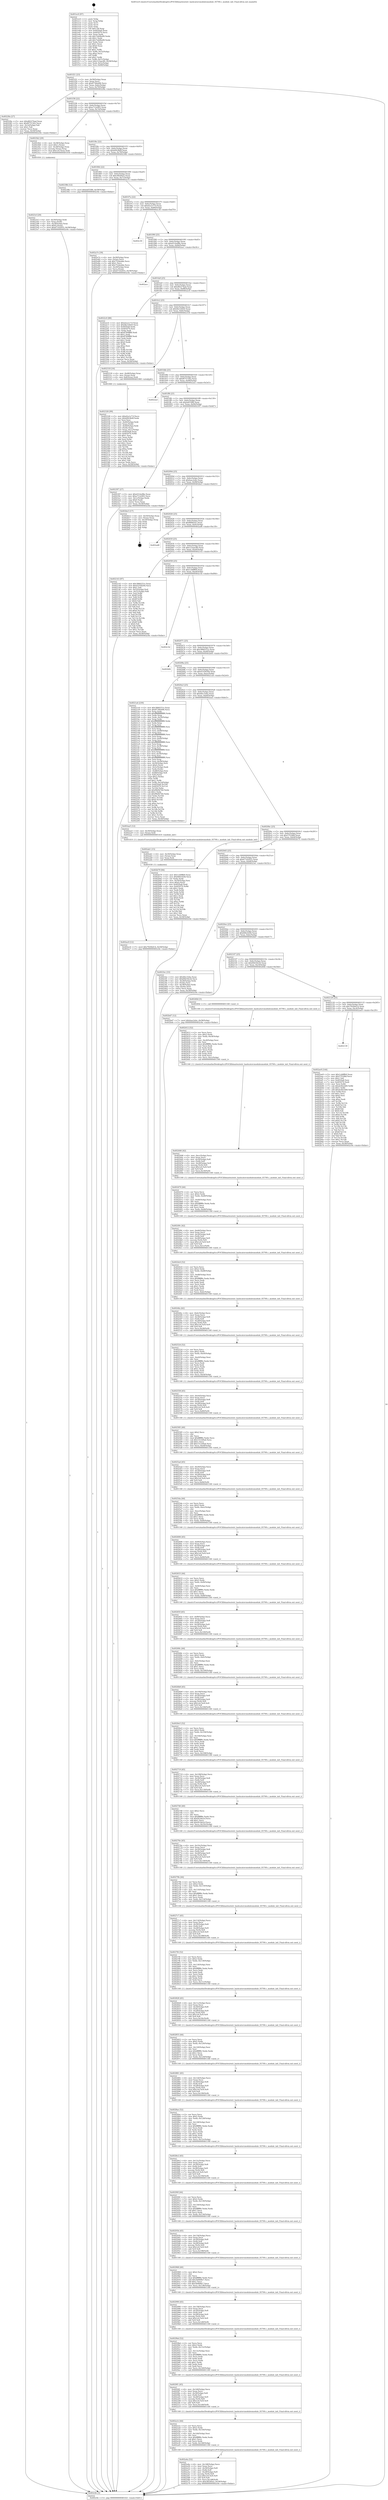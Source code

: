 digraph "0x401ec0" {
  label = "0x401ec0 (/mnt/c/Users/mathe/Desktop/tcc/POCII/binaries/extr_hashcatsrcmodulesmodule_05700.c_module_init_Final-ollvm.out::main(0))"
  labelloc = "t"
  node[shape=record]

  Entry [label="",width=0.3,height=0.3,shape=circle,fillcolor=black,style=filled]
  "0x401f21" [label="{
     0x401f21 [23]\l
     | [instrs]\l
     &nbsp;&nbsp;0x401f21 \<+3\>: mov -0x58(%rbp),%eax\l
     &nbsp;&nbsp;0x401f24 \<+2\>: mov %eax,%ecx\l
     &nbsp;&nbsp;0x401f26 \<+6\>: sub $0x8738eb96,%ecx\l
     &nbsp;&nbsp;0x401f2c \<+3\>: mov %eax,-0x6c(%rbp)\l
     &nbsp;&nbsp;0x401f2f \<+3\>: mov %ecx,-0x70(%rbp)\l
     &nbsp;&nbsp;0x401f32 \<+6\>: je 000000000040228a \<main+0x3ca\>\l
  }"]
  "0x40228a" [label="{
     0x40228a [27]\l
     | [instrs]\l
     &nbsp;&nbsp;0x40228a \<+5\>: mov $0xd82274ad,%eax\l
     &nbsp;&nbsp;0x40228f \<+5\>: mov $0xf6751562,%ecx\l
     &nbsp;&nbsp;0x402294 \<+3\>: mov -0x1d(%rbp),%dl\l
     &nbsp;&nbsp;0x402297 \<+3\>: test $0x1,%dl\l
     &nbsp;&nbsp;0x40229a \<+3\>: cmovne %ecx,%eax\l
     &nbsp;&nbsp;0x40229d \<+3\>: mov %eax,-0x58(%rbp)\l
     &nbsp;&nbsp;0x4022a0 \<+5\>: jmp 0000000000402c6e \<main+0xdae\>\l
  }"]
  "0x401f38" [label="{
     0x401f38 [22]\l
     | [instrs]\l
     &nbsp;&nbsp;0x401f38 \<+5\>: jmp 0000000000401f3d \<main+0x7d\>\l
     &nbsp;&nbsp;0x401f3d \<+3\>: mov -0x6c(%rbp),%eax\l
     &nbsp;&nbsp;0x401f40 \<+5\>: sub $0xa712e905,%eax\l
     &nbsp;&nbsp;0x401f45 \<+3\>: mov %eax,-0x74(%rbp)\l
     &nbsp;&nbsp;0x401f48 \<+6\>: je 00000000004023b2 \<main+0x4f2\>\l
  }"]
  Exit [label="",width=0.3,height=0.3,shape=circle,fillcolor=black,style=filled,peripheries=2]
  "0x4023b2" [label="{
     0x4023b2 [29]\l
     | [instrs]\l
     &nbsp;&nbsp;0x4023b2 \<+4\>: mov -0x38(%rbp),%rax\l
     &nbsp;&nbsp;0x4023b6 \<+6\>: movl $0x1,(%rax)\l
     &nbsp;&nbsp;0x4023bc \<+4\>: mov -0x38(%rbp),%rax\l
     &nbsp;&nbsp;0x4023c0 \<+3\>: movslq (%rax),%rax\l
     &nbsp;&nbsp;0x4023c3 \<+7\>: imul $0x1e0,%rax,%rdi\l
     &nbsp;&nbsp;0x4023ca \<+5\>: call 0000000000401050 \<malloc@plt\>\l
     | [calls]\l
     &nbsp;&nbsp;0x401050 \{1\} (unknown)\l
  }"]
  "0x401f4e" [label="{
     0x401f4e [22]\l
     | [instrs]\l
     &nbsp;&nbsp;0x401f4e \<+5\>: jmp 0000000000401f53 \<main+0x93\>\l
     &nbsp;&nbsp;0x401f53 \<+3\>: mov -0x6c(%rbp),%eax\l
     &nbsp;&nbsp;0x401f56 \<+5\>: sub $0xb0fc9b9f,%eax\l
     &nbsp;&nbsp;0x401f5b \<+3\>: mov %eax,-0x78(%rbp)\l
     &nbsp;&nbsp;0x401f5e \<+6\>: je 000000000040238b \<main+0x4cb\>\l
  }"]
  "0x402139" [label="{
     0x402139\l
  }", style=dashed]
  "0x40238b" [label="{
     0x40238b [12]\l
     | [instrs]\l
     &nbsp;&nbsp;0x40238b \<+7\>: movl $0xfa655ff4,-0x58(%rbp)\l
     &nbsp;&nbsp;0x402392 \<+5\>: jmp 0000000000402c6e \<main+0xdae\>\l
  }"]
  "0x401f64" [label="{
     0x401f64 [22]\l
     | [instrs]\l
     &nbsp;&nbsp;0x401f64 \<+5\>: jmp 0000000000401f69 \<main+0xa9\>\l
     &nbsp;&nbsp;0x401f69 \<+3\>: mov -0x6c(%rbp),%eax\l
     &nbsp;&nbsp;0x401f6c \<+5\>: sub $0xc8f240a2,%eax\l
     &nbsp;&nbsp;0x401f71 \<+3\>: mov %eax,-0x7c(%rbp)\l
     &nbsp;&nbsp;0x401f74 \<+6\>: je 0000000000402a7e \<main+0xbbe\>\l
  }"]
  "0x402ae9" [label="{
     0x402ae9 [144]\l
     | [instrs]\l
     &nbsp;&nbsp;0x402ae9 \<+5\>: mov $0x1cb8ffb9,%eax\l
     &nbsp;&nbsp;0x402aee \<+5\>: mov $0x57f1fdbf,%ecx\l
     &nbsp;&nbsp;0x402af3 \<+2\>: mov $0x1,%dl\l
     &nbsp;&nbsp;0x402af5 \<+7\>: mov 0x4050a8,%esi\l
     &nbsp;&nbsp;0x402afc \<+7\>: mov 0x405070,%edi\l
     &nbsp;&nbsp;0x402b03 \<+3\>: mov %esi,%r8d\l
     &nbsp;&nbsp;0x402b06 \<+7\>: sub $0xdc0b2d49,%r8d\l
     &nbsp;&nbsp;0x402b0d \<+4\>: sub $0x1,%r8d\l
     &nbsp;&nbsp;0x402b11 \<+7\>: add $0xdc0b2d49,%r8d\l
     &nbsp;&nbsp;0x402b18 \<+4\>: imul %r8d,%esi\l
     &nbsp;&nbsp;0x402b1c \<+3\>: and $0x1,%esi\l
     &nbsp;&nbsp;0x402b1f \<+3\>: cmp $0x0,%esi\l
     &nbsp;&nbsp;0x402b22 \<+4\>: sete %r9b\l
     &nbsp;&nbsp;0x402b26 \<+3\>: cmp $0xa,%edi\l
     &nbsp;&nbsp;0x402b29 \<+4\>: setl %r10b\l
     &nbsp;&nbsp;0x402b2d \<+3\>: mov %r9b,%r11b\l
     &nbsp;&nbsp;0x402b30 \<+4\>: xor $0xff,%r11b\l
     &nbsp;&nbsp;0x402b34 \<+3\>: mov %r10b,%bl\l
     &nbsp;&nbsp;0x402b37 \<+3\>: xor $0xff,%bl\l
     &nbsp;&nbsp;0x402b3a \<+3\>: xor $0x0,%dl\l
     &nbsp;&nbsp;0x402b3d \<+3\>: mov %r11b,%r14b\l
     &nbsp;&nbsp;0x402b40 \<+4\>: and $0x0,%r14b\l
     &nbsp;&nbsp;0x402b44 \<+3\>: and %dl,%r9b\l
     &nbsp;&nbsp;0x402b47 \<+3\>: mov %bl,%r15b\l
     &nbsp;&nbsp;0x402b4a \<+4\>: and $0x0,%r15b\l
     &nbsp;&nbsp;0x402b4e \<+3\>: and %dl,%r10b\l
     &nbsp;&nbsp;0x402b51 \<+3\>: or %r9b,%r14b\l
     &nbsp;&nbsp;0x402b54 \<+3\>: or %r10b,%r15b\l
     &nbsp;&nbsp;0x402b57 \<+3\>: xor %r15b,%r14b\l
     &nbsp;&nbsp;0x402b5a \<+3\>: or %bl,%r11b\l
     &nbsp;&nbsp;0x402b5d \<+4\>: xor $0xff,%r11b\l
     &nbsp;&nbsp;0x402b61 \<+3\>: or $0x0,%dl\l
     &nbsp;&nbsp;0x402b64 \<+3\>: and %dl,%r11b\l
     &nbsp;&nbsp;0x402b67 \<+3\>: or %r11b,%r14b\l
     &nbsp;&nbsp;0x402b6a \<+4\>: test $0x1,%r14b\l
     &nbsp;&nbsp;0x402b6e \<+3\>: cmovne %ecx,%eax\l
     &nbsp;&nbsp;0x402b71 \<+3\>: mov %eax,-0x58(%rbp)\l
     &nbsp;&nbsp;0x402b74 \<+5\>: jmp 0000000000402c6e \<main+0xdae\>\l
  }"]
  "0x402a7e" [label="{
     0x402a7e [39]\l
     | [instrs]\l
     &nbsp;&nbsp;0x402a7e \<+4\>: mov -0x28(%rbp),%rax\l
     &nbsp;&nbsp;0x402a82 \<+2\>: mov (%rax),%ecx\l
     &nbsp;&nbsp;0x402a84 \<+6\>: sub $0x752dedde,%ecx\l
     &nbsp;&nbsp;0x402a8a \<+3\>: add $0x1,%ecx\l
     &nbsp;&nbsp;0x402a8d \<+6\>: add $0x752dedde,%ecx\l
     &nbsp;&nbsp;0x402a93 \<+4\>: mov -0x28(%rbp),%rax\l
     &nbsp;&nbsp;0x402a97 \<+2\>: mov %ecx,(%rax)\l
     &nbsp;&nbsp;0x402a99 \<+7\>: movl $0x67162055,-0x58(%rbp)\l
     &nbsp;&nbsp;0x402aa0 \<+5\>: jmp 0000000000402c6e \<main+0xdae\>\l
  }"]
  "0x401f7a" [label="{
     0x401f7a [22]\l
     | [instrs]\l
     &nbsp;&nbsp;0x401f7a \<+5\>: jmp 0000000000401f7f \<main+0xbf\>\l
     &nbsp;&nbsp;0x401f7f \<+3\>: mov -0x6c(%rbp),%eax\l
     &nbsp;&nbsp;0x401f82 \<+5\>: sub $0xd2a1e71f,%eax\l
     &nbsp;&nbsp;0x401f87 \<+3\>: mov %eax,-0x80(%rbp)\l
     &nbsp;&nbsp;0x401f8a \<+6\>: je 0000000000402c30 \<main+0xd70\>\l
  }"]
  "0x402ac0" [label="{
     0x402ac0 [12]\l
     | [instrs]\l
     &nbsp;&nbsp;0x402ac0 \<+7\>: movl $0x7920b414,-0x58(%rbp)\l
     &nbsp;&nbsp;0x402ac7 \<+5\>: jmp 0000000000402c6e \<main+0xdae\>\l
  }"]
  "0x402c30" [label="{
     0x402c30\l
  }", style=dashed]
  "0x401f90" [label="{
     0x401f90 [25]\l
     | [instrs]\l
     &nbsp;&nbsp;0x401f90 \<+5\>: jmp 0000000000401f95 \<main+0xd5\>\l
     &nbsp;&nbsp;0x401f95 \<+3\>: mov -0x6c(%rbp),%eax\l
     &nbsp;&nbsp;0x401f98 \<+5\>: sub $0xd314a98e,%eax\l
     &nbsp;&nbsp;0x401f9d \<+6\>: mov %eax,-0x84(%rbp)\l
     &nbsp;&nbsp;0x401fa3 \<+6\>: je 0000000000402acc \<main+0xc0c\>\l
  }"]
  "0x402ab1" [label="{
     0x402ab1 [15]\l
     | [instrs]\l
     &nbsp;&nbsp;0x402ab1 \<+4\>: mov -0x30(%rbp),%rax\l
     &nbsp;&nbsp;0x402ab5 \<+3\>: mov (%rax),%rax\l
     &nbsp;&nbsp;0x402ab8 \<+3\>: mov %rax,%rdi\l
     &nbsp;&nbsp;0x402abb \<+5\>: call 0000000000401030 \<free@plt\>\l
     | [calls]\l
     &nbsp;&nbsp;0x401030 \{1\} (unknown)\l
  }"]
  "0x402acc" [label="{
     0x402acc\l
  }", style=dashed]
  "0x401fa9" [label="{
     0x401fa9 [25]\l
     | [instrs]\l
     &nbsp;&nbsp;0x401fa9 \<+5\>: jmp 0000000000401fae \<main+0xee\>\l
     &nbsp;&nbsp;0x401fae \<+3\>: mov -0x6c(%rbp),%eax\l
     &nbsp;&nbsp;0x401fb1 \<+5\>: sub $0xd82274ad,%eax\l
     &nbsp;&nbsp;0x401fb6 \<+6\>: mov %eax,-0x88(%rbp)\l
     &nbsp;&nbsp;0x401fbc \<+6\>: je 00000000004022c0 \<main+0x400\>\l
  }"]
  "0x402a4a" [label="{
     0x402a4a [52]\l
     | [instrs]\l
     &nbsp;&nbsp;0x402a4a \<+6\>: mov -0x148(%rbp),%ecx\l
     &nbsp;&nbsp;0x402a50 \<+3\>: imul %eax,%ecx\l
     &nbsp;&nbsp;0x402a53 \<+4\>: mov -0x30(%rbp),%r8\l
     &nbsp;&nbsp;0x402a57 \<+3\>: mov (%r8),%r8\l
     &nbsp;&nbsp;0x402a5a \<+4\>: mov -0x28(%rbp),%r9\l
     &nbsp;&nbsp;0x402a5e \<+3\>: movslq (%r9),%r9\l
     &nbsp;&nbsp;0x402a61 \<+7\>: imul $0x1e0,%r9,%r9\l
     &nbsp;&nbsp;0x402a68 \<+3\>: add %r9,%r8\l
     &nbsp;&nbsp;0x402a6b \<+7\>: mov %ecx,0x1d8(%r8)\l
     &nbsp;&nbsp;0x402a72 \<+7\>: movl $0xc8f240a2,-0x58(%rbp)\l
     &nbsp;&nbsp;0x402a79 \<+5\>: jmp 0000000000402c6e \<main+0xdae\>\l
  }"]
  "0x4022c0" [label="{
     0x4022c0 [88]\l
     | [instrs]\l
     &nbsp;&nbsp;0x4022c0 \<+5\>: mov $0xd2a1e71f,%eax\l
     &nbsp;&nbsp;0x4022c5 \<+5\>: mov $0xf4e32820,%ecx\l
     &nbsp;&nbsp;0x4022ca \<+7\>: mov 0x4050a8,%edx\l
     &nbsp;&nbsp;0x4022d1 \<+7\>: mov 0x405070,%esi\l
     &nbsp;&nbsp;0x4022d8 \<+2\>: mov %edx,%edi\l
     &nbsp;&nbsp;0x4022da \<+6\>: add $0x8760ff88,%edi\l
     &nbsp;&nbsp;0x4022e0 \<+3\>: sub $0x1,%edi\l
     &nbsp;&nbsp;0x4022e3 \<+6\>: sub $0x8760ff88,%edi\l
     &nbsp;&nbsp;0x4022e9 \<+3\>: imul %edi,%edx\l
     &nbsp;&nbsp;0x4022ec \<+3\>: and $0x1,%edx\l
     &nbsp;&nbsp;0x4022ef \<+3\>: cmp $0x0,%edx\l
     &nbsp;&nbsp;0x4022f2 \<+4\>: sete %r8b\l
     &nbsp;&nbsp;0x4022f6 \<+3\>: cmp $0xa,%esi\l
     &nbsp;&nbsp;0x4022f9 \<+4\>: setl %r9b\l
     &nbsp;&nbsp;0x4022fd \<+3\>: mov %r8b,%r10b\l
     &nbsp;&nbsp;0x402300 \<+3\>: and %r9b,%r10b\l
     &nbsp;&nbsp;0x402303 \<+3\>: xor %r9b,%r8b\l
     &nbsp;&nbsp;0x402306 \<+3\>: or %r8b,%r10b\l
     &nbsp;&nbsp;0x402309 \<+4\>: test $0x1,%r10b\l
     &nbsp;&nbsp;0x40230d \<+3\>: cmovne %ecx,%eax\l
     &nbsp;&nbsp;0x402310 \<+3\>: mov %eax,-0x58(%rbp)\l
     &nbsp;&nbsp;0x402313 \<+5\>: jmp 0000000000402c6e \<main+0xdae\>\l
  }"]
  "0x401fc2" [label="{
     0x401fc2 [25]\l
     | [instrs]\l
     &nbsp;&nbsp;0x401fc2 \<+5\>: jmp 0000000000401fc7 \<main+0x107\>\l
     &nbsp;&nbsp;0x401fc7 \<+3\>: mov -0x6c(%rbp),%eax\l
     &nbsp;&nbsp;0x401fca \<+5\>: sub $0xf4e32820,%eax\l
     &nbsp;&nbsp;0x401fcf \<+6\>: mov %eax,-0x8c(%rbp)\l
     &nbsp;&nbsp;0x401fd5 \<+6\>: je 0000000000402318 \<main+0x458\>\l
  }"]
  "0x402a1e" [label="{
     0x402a1e [44]\l
     | [instrs]\l
     &nbsp;&nbsp;0x402a1e \<+2\>: xor %ecx,%ecx\l
     &nbsp;&nbsp;0x402a20 \<+5\>: mov $0x2,%edx\l
     &nbsp;&nbsp;0x402a25 \<+6\>: mov %edx,-0x144(%rbp)\l
     &nbsp;&nbsp;0x402a2b \<+1\>: cltd\l
     &nbsp;&nbsp;0x402a2c \<+6\>: mov -0x144(%rbp),%esi\l
     &nbsp;&nbsp;0x402a32 \<+2\>: idiv %esi\l
     &nbsp;&nbsp;0x402a34 \<+6\>: imul $0xfffffffe,%edx,%edx\l
     &nbsp;&nbsp;0x402a3a \<+3\>: sub $0x1,%ecx\l
     &nbsp;&nbsp;0x402a3d \<+2\>: sub %ecx,%edx\l
     &nbsp;&nbsp;0x402a3f \<+6\>: mov %edx,-0x148(%rbp)\l
     &nbsp;&nbsp;0x402a45 \<+5\>: call 0000000000401160 \<next_i\>\l
     | [calls]\l
     &nbsp;&nbsp;0x401160 \{1\} (/mnt/c/Users/mathe/Desktop/tcc/POCII/binaries/extr_hashcatsrcmodulesmodule_05700.c_module_init_Final-ollvm.out::next_i)\l
  }"]
  "0x402318" [label="{
     0x402318 [16]\l
     | [instrs]\l
     &nbsp;&nbsp;0x402318 \<+4\>: mov -0x48(%rbp),%rax\l
     &nbsp;&nbsp;0x40231c \<+3\>: mov (%rax),%rax\l
     &nbsp;&nbsp;0x40231f \<+4\>: mov 0x8(%rax),%rdi\l
     &nbsp;&nbsp;0x402323 \<+5\>: call 0000000000401060 \<atoi@plt\>\l
     | [calls]\l
     &nbsp;&nbsp;0x401060 \{1\} (unknown)\l
  }"]
  "0x401fdb" [label="{
     0x401fdb [25]\l
     | [instrs]\l
     &nbsp;&nbsp;0x401fdb \<+5\>: jmp 0000000000401fe0 \<main+0x120\>\l
     &nbsp;&nbsp;0x401fe0 \<+3\>: mov -0x6c(%rbp),%eax\l
     &nbsp;&nbsp;0x401fe3 \<+5\>: sub $0xf6751562,%eax\l
     &nbsp;&nbsp;0x401fe8 \<+6\>: mov %eax,-0x90(%rbp)\l
     &nbsp;&nbsp;0x401fee \<+6\>: je 00000000004022a5 \<main+0x3e5\>\l
  }"]
  "0x4029f1" [label="{
     0x4029f1 [45]\l
     | [instrs]\l
     &nbsp;&nbsp;0x4029f1 \<+6\>: mov -0x140(%rbp),%ecx\l
     &nbsp;&nbsp;0x4029f7 \<+3\>: imul %eax,%ecx\l
     &nbsp;&nbsp;0x4029fa \<+4\>: mov -0x30(%rbp),%r8\l
     &nbsp;&nbsp;0x4029fe \<+3\>: mov (%r8),%r8\l
     &nbsp;&nbsp;0x402a01 \<+4\>: mov -0x28(%rbp),%r9\l
     &nbsp;&nbsp;0x402a05 \<+3\>: movslq (%r9),%r9\l
     &nbsp;&nbsp;0x402a08 \<+7\>: imul $0x1e0,%r9,%r9\l
     &nbsp;&nbsp;0x402a0f \<+3\>: add %r9,%r8\l
     &nbsp;&nbsp;0x402a12 \<+7\>: mov %ecx,0x1d4(%r8)\l
     &nbsp;&nbsp;0x402a19 \<+5\>: call 0000000000401160 \<next_i\>\l
     | [calls]\l
     &nbsp;&nbsp;0x401160 \{1\} (/mnt/c/Users/mathe/Desktop/tcc/POCII/binaries/extr_hashcatsrcmodulesmodule_05700.c_module_init_Final-ollvm.out::next_i)\l
  }"]
  "0x4022a5" [label="{
     0x4022a5\l
  }", style=dashed]
  "0x401ff4" [label="{
     0x401ff4 [25]\l
     | [instrs]\l
     &nbsp;&nbsp;0x401ff4 \<+5\>: jmp 0000000000401ff9 \<main+0x139\>\l
     &nbsp;&nbsp;0x401ff9 \<+3\>: mov -0x6c(%rbp),%eax\l
     &nbsp;&nbsp;0x401ffc \<+5\>: sub $0xfa655ff4,%eax\l
     &nbsp;&nbsp;0x402001 \<+6\>: mov %eax,-0x94(%rbp)\l
     &nbsp;&nbsp;0x402007 \<+6\>: je 0000000000402397 \<main+0x4d7\>\l
  }"]
  "0x4029bd" [label="{
     0x4029bd [52]\l
     | [instrs]\l
     &nbsp;&nbsp;0x4029bd \<+2\>: xor %ecx,%ecx\l
     &nbsp;&nbsp;0x4029bf \<+5\>: mov $0x2,%edx\l
     &nbsp;&nbsp;0x4029c4 \<+6\>: mov %edx,-0x13c(%rbp)\l
     &nbsp;&nbsp;0x4029ca \<+1\>: cltd\l
     &nbsp;&nbsp;0x4029cb \<+6\>: mov -0x13c(%rbp),%esi\l
     &nbsp;&nbsp;0x4029d1 \<+2\>: idiv %esi\l
     &nbsp;&nbsp;0x4029d3 \<+6\>: imul $0xfffffffe,%edx,%edx\l
     &nbsp;&nbsp;0x4029d9 \<+2\>: mov %ecx,%edi\l
     &nbsp;&nbsp;0x4029db \<+2\>: sub %edx,%edi\l
     &nbsp;&nbsp;0x4029dd \<+2\>: mov %ecx,%edx\l
     &nbsp;&nbsp;0x4029df \<+3\>: sub $0x1,%edx\l
     &nbsp;&nbsp;0x4029e2 \<+2\>: add %edx,%edi\l
     &nbsp;&nbsp;0x4029e4 \<+2\>: sub %edi,%ecx\l
     &nbsp;&nbsp;0x4029e6 \<+6\>: mov %ecx,-0x140(%rbp)\l
     &nbsp;&nbsp;0x4029ec \<+5\>: call 0000000000401160 \<next_i\>\l
     | [calls]\l
     &nbsp;&nbsp;0x401160 \{1\} (/mnt/c/Users/mathe/Desktop/tcc/POCII/binaries/extr_hashcatsrcmodulesmodule_05700.c_module_init_Final-ollvm.out::next_i)\l
  }"]
  "0x402397" [label="{
     0x402397 [27]\l
     | [instrs]\l
     &nbsp;&nbsp;0x402397 \<+5\>: mov $0xd314a98e,%eax\l
     &nbsp;&nbsp;0x40239c \<+5\>: mov $0xa712e905,%ecx\l
     &nbsp;&nbsp;0x4023a1 \<+3\>: mov -0x1c(%rbp),%edx\l
     &nbsp;&nbsp;0x4023a4 \<+3\>: cmp $0x0,%edx\l
     &nbsp;&nbsp;0x4023a7 \<+3\>: cmove %ecx,%eax\l
     &nbsp;&nbsp;0x4023aa \<+3\>: mov %eax,-0x58(%rbp)\l
     &nbsp;&nbsp;0x4023ad \<+5\>: jmp 0000000000402c6e \<main+0xdae\>\l
  }"]
  "0x40200d" [label="{
     0x40200d [25]\l
     | [instrs]\l
     &nbsp;&nbsp;0x40200d \<+5\>: jmp 0000000000402012 \<main+0x152\>\l
     &nbsp;&nbsp;0x402012 \<+3\>: mov -0x6c(%rbp),%eax\l
     &nbsp;&nbsp;0x402015 \<+5\>: sub $0xfaac2ebc,%eax\l
     &nbsp;&nbsp;0x40201a \<+6\>: mov %eax,-0x98(%rbp)\l
     &nbsp;&nbsp;0x402020 \<+6\>: je 0000000000402be3 \<main+0xd23\>\l
  }"]
  "0x402990" [label="{
     0x402990 [45]\l
     | [instrs]\l
     &nbsp;&nbsp;0x402990 \<+6\>: mov -0x138(%rbp),%ecx\l
     &nbsp;&nbsp;0x402996 \<+3\>: imul %eax,%ecx\l
     &nbsp;&nbsp;0x402999 \<+4\>: mov -0x30(%rbp),%r8\l
     &nbsp;&nbsp;0x40299d \<+3\>: mov (%r8),%r8\l
     &nbsp;&nbsp;0x4029a0 \<+4\>: mov -0x28(%rbp),%r9\l
     &nbsp;&nbsp;0x4029a4 \<+3\>: movslq (%r9),%r9\l
     &nbsp;&nbsp;0x4029a7 \<+7\>: imul $0x1e0,%r9,%r9\l
     &nbsp;&nbsp;0x4029ae \<+3\>: add %r9,%r8\l
     &nbsp;&nbsp;0x4029b1 \<+7\>: mov %ecx,0x1d0(%r8)\l
     &nbsp;&nbsp;0x4029b8 \<+5\>: call 0000000000401160 \<next_i\>\l
     | [calls]\l
     &nbsp;&nbsp;0x401160 \{1\} (/mnt/c/Users/mathe/Desktop/tcc/POCII/binaries/extr_hashcatsrcmodulesmodule_05700.c_module_init_Final-ollvm.out::next_i)\l
  }"]
  "0x402be3" [label="{
     0x402be3 [17]\l
     | [instrs]\l
     &nbsp;&nbsp;0x402be3 \<+4\>: mov -0x50(%rbp),%rax\l
     &nbsp;&nbsp;0x402be7 \<+2\>: mov (%rax),%eax\l
     &nbsp;&nbsp;0x402be9 \<+4\>: lea -0x18(%rbp),%rsp\l
     &nbsp;&nbsp;0x402bed \<+1\>: pop %rbx\l
     &nbsp;&nbsp;0x402bee \<+2\>: pop %r14\l
     &nbsp;&nbsp;0x402bf0 \<+2\>: pop %r15\l
     &nbsp;&nbsp;0x402bf2 \<+1\>: pop %rbp\l
     &nbsp;&nbsp;0x402bf3 \<+1\>: ret\l
  }"]
  "0x402026" [label="{
     0x402026 [25]\l
     | [instrs]\l
     &nbsp;&nbsp;0x402026 \<+5\>: jmp 000000000040202b \<main+0x16b\>\l
     &nbsp;&nbsp;0x40202b \<+3\>: mov -0x6c(%rbp),%eax\l
     &nbsp;&nbsp;0x40202e \<+5\>: sub $0xffd0b5ec,%eax\l
     &nbsp;&nbsp;0x402033 \<+6\>: mov %eax,-0x9c(%rbp)\l
     &nbsp;&nbsp;0x402039 \<+6\>: je 0000000000402ad8 \<main+0xc18\>\l
  }"]
  "0x402968" [label="{
     0x402968 [40]\l
     | [instrs]\l
     &nbsp;&nbsp;0x402968 \<+5\>: mov $0x2,%ecx\l
     &nbsp;&nbsp;0x40296d \<+1\>: cltd\l
     &nbsp;&nbsp;0x40296e \<+2\>: idiv %ecx\l
     &nbsp;&nbsp;0x402970 \<+6\>: imul $0xfffffffe,%edx,%ecx\l
     &nbsp;&nbsp;0x402976 \<+6\>: add $0x5bf468e7,%ecx\l
     &nbsp;&nbsp;0x40297c \<+3\>: add $0x1,%ecx\l
     &nbsp;&nbsp;0x40297f \<+6\>: sub $0x5bf468e7,%ecx\l
     &nbsp;&nbsp;0x402985 \<+6\>: mov %ecx,-0x138(%rbp)\l
     &nbsp;&nbsp;0x40298b \<+5\>: call 0000000000401160 \<next_i\>\l
     | [calls]\l
     &nbsp;&nbsp;0x401160 \{1\} (/mnt/c/Users/mathe/Desktop/tcc/POCII/binaries/extr_hashcatsrcmodulesmodule_05700.c_module_init_Final-ollvm.out::next_i)\l
  }"]
  "0x402ad8" [label="{
     0x402ad8\l
  }", style=dashed]
  "0x40203f" [label="{
     0x40203f [25]\l
     | [instrs]\l
     &nbsp;&nbsp;0x40203f \<+5\>: jmp 0000000000402044 \<main+0x184\>\l
     &nbsp;&nbsp;0x402044 \<+3\>: mov -0x6c(%rbp),%eax\l
     &nbsp;&nbsp;0x402047 \<+5\>: sub $0x123aac80,%eax\l
     &nbsp;&nbsp;0x40204c \<+6\>: mov %eax,-0xa0(%rbp)\l
     &nbsp;&nbsp;0x402052 \<+6\>: je 0000000000402143 \<main+0x283\>\l
  }"]
  "0x40293b" [label="{
     0x40293b [45]\l
     | [instrs]\l
     &nbsp;&nbsp;0x40293b \<+6\>: mov -0x134(%rbp),%ecx\l
     &nbsp;&nbsp;0x402941 \<+3\>: imul %eax,%ecx\l
     &nbsp;&nbsp;0x402944 \<+4\>: mov -0x30(%rbp),%r8\l
     &nbsp;&nbsp;0x402948 \<+3\>: mov (%r8),%r8\l
     &nbsp;&nbsp;0x40294b \<+4\>: mov -0x28(%rbp),%r9\l
     &nbsp;&nbsp;0x40294f \<+3\>: movslq (%r9),%r9\l
     &nbsp;&nbsp;0x402952 \<+7\>: imul $0x1e0,%r9,%r9\l
     &nbsp;&nbsp;0x402959 \<+3\>: add %r9,%r8\l
     &nbsp;&nbsp;0x40295c \<+7\>: mov %ecx,0x198(%r8)\l
     &nbsp;&nbsp;0x402963 \<+5\>: call 0000000000401160 \<next_i\>\l
     | [calls]\l
     &nbsp;&nbsp;0x401160 \{1\} (/mnt/c/Users/mathe/Desktop/tcc/POCII/binaries/extr_hashcatsrcmodulesmodule_05700.c_module_init_Final-ollvm.out::next_i)\l
  }"]
  "0x402143" [label="{
     0x402143 [97]\l
     | [instrs]\l
     &nbsp;&nbsp;0x402143 \<+5\>: mov $0x3866251e,%eax\l
     &nbsp;&nbsp;0x402148 \<+5\>: mov $0x43356204,%ecx\l
     &nbsp;&nbsp;0x40214d \<+2\>: mov $0x1,%dl\l
     &nbsp;&nbsp;0x40214f \<+4\>: mov -0x52(%rbp),%sil\l
     &nbsp;&nbsp;0x402153 \<+4\>: mov -0x51(%rbp),%dil\l
     &nbsp;&nbsp;0x402157 \<+3\>: mov %sil,%r8b\l
     &nbsp;&nbsp;0x40215a \<+4\>: xor $0xff,%r8b\l
     &nbsp;&nbsp;0x40215e \<+3\>: mov %dil,%r9b\l
     &nbsp;&nbsp;0x402161 \<+4\>: xor $0xff,%r9b\l
     &nbsp;&nbsp;0x402165 \<+3\>: xor $0x0,%dl\l
     &nbsp;&nbsp;0x402168 \<+3\>: mov %r8b,%r10b\l
     &nbsp;&nbsp;0x40216b \<+4\>: and $0x0,%r10b\l
     &nbsp;&nbsp;0x40216f \<+3\>: and %dl,%sil\l
     &nbsp;&nbsp;0x402172 \<+3\>: mov %r9b,%r11b\l
     &nbsp;&nbsp;0x402175 \<+4\>: and $0x0,%r11b\l
     &nbsp;&nbsp;0x402179 \<+3\>: and %dl,%dil\l
     &nbsp;&nbsp;0x40217c \<+3\>: or %sil,%r10b\l
     &nbsp;&nbsp;0x40217f \<+3\>: or %dil,%r11b\l
     &nbsp;&nbsp;0x402182 \<+3\>: xor %r11b,%r10b\l
     &nbsp;&nbsp;0x402185 \<+3\>: or %r9b,%r8b\l
     &nbsp;&nbsp;0x402188 \<+4\>: xor $0xff,%r8b\l
     &nbsp;&nbsp;0x40218c \<+3\>: or $0x0,%dl\l
     &nbsp;&nbsp;0x40218f \<+3\>: and %dl,%r8b\l
     &nbsp;&nbsp;0x402192 \<+3\>: or %r8b,%r10b\l
     &nbsp;&nbsp;0x402195 \<+4\>: test $0x1,%r10b\l
     &nbsp;&nbsp;0x402199 \<+3\>: cmovne %ecx,%eax\l
     &nbsp;&nbsp;0x40219c \<+3\>: mov %eax,-0x58(%rbp)\l
     &nbsp;&nbsp;0x40219f \<+5\>: jmp 0000000000402c6e \<main+0xdae\>\l
  }"]
  "0x402058" [label="{
     0x402058 [25]\l
     | [instrs]\l
     &nbsp;&nbsp;0x402058 \<+5\>: jmp 000000000040205d \<main+0x19d\>\l
     &nbsp;&nbsp;0x40205d \<+3\>: mov -0x6c(%rbp),%eax\l
     &nbsp;&nbsp;0x402060 \<+5\>: sub $0x1cb8ffb9,%eax\l
     &nbsp;&nbsp;0x402065 \<+6\>: mov %eax,-0xa4(%rbp)\l
     &nbsp;&nbsp;0x40206b \<+6\>: je 0000000000402c5d \<main+0xd9d\>\l
  }"]
  "0x402c6e" [label="{
     0x402c6e [5]\l
     | [instrs]\l
     &nbsp;&nbsp;0x402c6e \<+5\>: jmp 0000000000401f21 \<main+0x61\>\l
  }"]
  "0x401ec0" [label="{
     0x401ec0 [97]\l
     | [instrs]\l
     &nbsp;&nbsp;0x401ec0 \<+1\>: push %rbp\l
     &nbsp;&nbsp;0x401ec1 \<+3\>: mov %rsp,%rbp\l
     &nbsp;&nbsp;0x401ec4 \<+2\>: push %r15\l
     &nbsp;&nbsp;0x401ec6 \<+2\>: push %r14\l
     &nbsp;&nbsp;0x401ec8 \<+1\>: push %rbx\l
     &nbsp;&nbsp;0x401ec9 \<+7\>: sub $0x138,%rsp\l
     &nbsp;&nbsp;0x401ed0 \<+7\>: mov 0x4050a8,%eax\l
     &nbsp;&nbsp;0x401ed7 \<+7\>: mov 0x405070,%ecx\l
     &nbsp;&nbsp;0x401ede \<+2\>: mov %eax,%edx\l
     &nbsp;&nbsp;0x401ee0 \<+6\>: sub $0x7eb08a99,%edx\l
     &nbsp;&nbsp;0x401ee6 \<+3\>: sub $0x1,%edx\l
     &nbsp;&nbsp;0x401ee9 \<+6\>: add $0x7eb08a99,%edx\l
     &nbsp;&nbsp;0x401eef \<+3\>: imul %edx,%eax\l
     &nbsp;&nbsp;0x401ef2 \<+3\>: and $0x1,%eax\l
     &nbsp;&nbsp;0x401ef5 \<+3\>: cmp $0x0,%eax\l
     &nbsp;&nbsp;0x401ef8 \<+4\>: sete %r8b\l
     &nbsp;&nbsp;0x401efc \<+4\>: and $0x1,%r8b\l
     &nbsp;&nbsp;0x401f00 \<+4\>: mov %r8b,-0x52(%rbp)\l
     &nbsp;&nbsp;0x401f04 \<+3\>: cmp $0xa,%ecx\l
     &nbsp;&nbsp;0x401f07 \<+4\>: setl %r8b\l
     &nbsp;&nbsp;0x401f0b \<+4\>: and $0x1,%r8b\l
     &nbsp;&nbsp;0x401f0f \<+4\>: mov %r8b,-0x51(%rbp)\l
     &nbsp;&nbsp;0x401f13 \<+7\>: movl $0x123aac80,-0x58(%rbp)\l
     &nbsp;&nbsp;0x401f1a \<+3\>: mov %edi,-0x5c(%rbp)\l
     &nbsp;&nbsp;0x401f1d \<+4\>: mov %rsi,-0x68(%rbp)\l
  }"]
  "0x40290f" [label="{
     0x40290f [44]\l
     | [instrs]\l
     &nbsp;&nbsp;0x40290f \<+2\>: xor %ecx,%ecx\l
     &nbsp;&nbsp;0x402911 \<+5\>: mov $0x2,%edx\l
     &nbsp;&nbsp;0x402916 \<+6\>: mov %edx,-0x130(%rbp)\l
     &nbsp;&nbsp;0x40291c \<+1\>: cltd\l
     &nbsp;&nbsp;0x40291d \<+6\>: mov -0x130(%rbp),%esi\l
     &nbsp;&nbsp;0x402923 \<+2\>: idiv %esi\l
     &nbsp;&nbsp;0x402925 \<+6\>: imul $0xfffffffe,%edx,%edx\l
     &nbsp;&nbsp;0x40292b \<+3\>: sub $0x1,%ecx\l
     &nbsp;&nbsp;0x40292e \<+2\>: sub %ecx,%edx\l
     &nbsp;&nbsp;0x402930 \<+6\>: mov %edx,-0x134(%rbp)\l
     &nbsp;&nbsp;0x402936 \<+5\>: call 0000000000401160 \<next_i\>\l
     | [calls]\l
     &nbsp;&nbsp;0x401160 \{1\} (/mnt/c/Users/mathe/Desktop/tcc/POCII/binaries/extr_hashcatsrcmodulesmodule_05700.c_module_init_Final-ollvm.out::next_i)\l
  }"]
  "0x402c5d" [label="{
     0x402c5d\l
  }", style=dashed]
  "0x402071" [label="{
     0x402071 [25]\l
     | [instrs]\l
     &nbsp;&nbsp;0x402071 \<+5\>: jmp 0000000000402076 \<main+0x1b6\>\l
     &nbsp;&nbsp;0x402076 \<+3\>: mov -0x6c(%rbp),%eax\l
     &nbsp;&nbsp;0x402079 \<+5\>: sub $0x3866251e,%eax\l
     &nbsp;&nbsp;0x40207e \<+6\>: mov %eax,-0xa8(%rbp)\l
     &nbsp;&nbsp;0x402084 \<+6\>: je 0000000000402bf4 \<main+0xd34\>\l
  }"]
  "0x4028e2" [label="{
     0x4028e2 [45]\l
     | [instrs]\l
     &nbsp;&nbsp;0x4028e2 \<+6\>: mov -0x12c(%rbp),%ecx\l
     &nbsp;&nbsp;0x4028e8 \<+3\>: imul %eax,%ecx\l
     &nbsp;&nbsp;0x4028eb \<+4\>: mov -0x30(%rbp),%r8\l
     &nbsp;&nbsp;0x4028ef \<+3\>: mov (%r8),%r8\l
     &nbsp;&nbsp;0x4028f2 \<+4\>: mov -0x28(%rbp),%r9\l
     &nbsp;&nbsp;0x4028f6 \<+3\>: movslq (%r9),%r9\l
     &nbsp;&nbsp;0x4028f9 \<+7\>: imul $0x1e0,%r9,%r9\l
     &nbsp;&nbsp;0x402900 \<+3\>: add %r9,%r8\l
     &nbsp;&nbsp;0x402903 \<+7\>: mov %ecx,0x194(%r8)\l
     &nbsp;&nbsp;0x40290a \<+5\>: call 0000000000401160 \<next_i\>\l
     | [calls]\l
     &nbsp;&nbsp;0x401160 \{1\} (/mnt/c/Users/mathe/Desktop/tcc/POCII/binaries/extr_hashcatsrcmodulesmodule_05700.c_module_init_Final-ollvm.out::next_i)\l
  }"]
  "0x402bf4" [label="{
     0x402bf4\l
  }", style=dashed]
  "0x40208a" [label="{
     0x40208a [25]\l
     | [instrs]\l
     &nbsp;&nbsp;0x40208a \<+5\>: jmp 000000000040208f \<main+0x1cf\>\l
     &nbsp;&nbsp;0x40208f \<+3\>: mov -0x6c(%rbp),%eax\l
     &nbsp;&nbsp;0x402092 \<+5\>: sub $0x43356204,%eax\l
     &nbsp;&nbsp;0x402097 \<+6\>: mov %eax,-0xac(%rbp)\l
     &nbsp;&nbsp;0x40209d \<+6\>: je 00000000004021a4 \<main+0x2e4\>\l
  }"]
  "0x4028ae" [label="{
     0x4028ae [52]\l
     | [instrs]\l
     &nbsp;&nbsp;0x4028ae \<+2\>: xor %ecx,%ecx\l
     &nbsp;&nbsp;0x4028b0 \<+5\>: mov $0x2,%edx\l
     &nbsp;&nbsp;0x4028b5 \<+6\>: mov %edx,-0x128(%rbp)\l
     &nbsp;&nbsp;0x4028bb \<+1\>: cltd\l
     &nbsp;&nbsp;0x4028bc \<+6\>: mov -0x128(%rbp),%esi\l
     &nbsp;&nbsp;0x4028c2 \<+2\>: idiv %esi\l
     &nbsp;&nbsp;0x4028c4 \<+6\>: imul $0xfffffffe,%edx,%edx\l
     &nbsp;&nbsp;0x4028ca \<+2\>: mov %ecx,%edi\l
     &nbsp;&nbsp;0x4028cc \<+2\>: sub %edx,%edi\l
     &nbsp;&nbsp;0x4028ce \<+2\>: mov %ecx,%edx\l
     &nbsp;&nbsp;0x4028d0 \<+3\>: sub $0x1,%edx\l
     &nbsp;&nbsp;0x4028d3 \<+2\>: add %edx,%edi\l
     &nbsp;&nbsp;0x4028d5 \<+2\>: sub %edi,%ecx\l
     &nbsp;&nbsp;0x4028d7 \<+6\>: mov %ecx,-0x12c(%rbp)\l
     &nbsp;&nbsp;0x4028dd \<+5\>: call 0000000000401160 \<next_i\>\l
     | [calls]\l
     &nbsp;&nbsp;0x401160 \{1\} (/mnt/c/Users/mathe/Desktop/tcc/POCII/binaries/extr_hashcatsrcmodulesmodule_05700.c_module_init_Final-ollvm.out::next_i)\l
  }"]
  "0x4021a4" [label="{
     0x4021a4 [230]\l
     | [instrs]\l
     &nbsp;&nbsp;0x4021a4 \<+5\>: mov $0x3866251e,%eax\l
     &nbsp;&nbsp;0x4021a9 \<+5\>: mov $0x8738eb96,%ecx\l
     &nbsp;&nbsp;0x4021ae \<+3\>: mov %rsp,%rdx\l
     &nbsp;&nbsp;0x4021b1 \<+4\>: add $0xfffffffffffffff0,%rdx\l
     &nbsp;&nbsp;0x4021b5 \<+3\>: mov %rdx,%rsp\l
     &nbsp;&nbsp;0x4021b8 \<+4\>: mov %rdx,-0x50(%rbp)\l
     &nbsp;&nbsp;0x4021bc \<+3\>: mov %rsp,%rdx\l
     &nbsp;&nbsp;0x4021bf \<+4\>: add $0xfffffffffffffff0,%rdx\l
     &nbsp;&nbsp;0x4021c3 \<+3\>: mov %rdx,%rsp\l
     &nbsp;&nbsp;0x4021c6 \<+3\>: mov %rsp,%rsi\l
     &nbsp;&nbsp;0x4021c9 \<+4\>: add $0xfffffffffffffff0,%rsi\l
     &nbsp;&nbsp;0x4021cd \<+3\>: mov %rsi,%rsp\l
     &nbsp;&nbsp;0x4021d0 \<+4\>: mov %rsi,-0x48(%rbp)\l
     &nbsp;&nbsp;0x4021d4 \<+3\>: mov %rsp,%rsi\l
     &nbsp;&nbsp;0x4021d7 \<+4\>: add $0xfffffffffffffff0,%rsi\l
     &nbsp;&nbsp;0x4021db \<+3\>: mov %rsi,%rsp\l
     &nbsp;&nbsp;0x4021de \<+4\>: mov %rsi,-0x40(%rbp)\l
     &nbsp;&nbsp;0x4021e2 \<+3\>: mov %rsp,%rsi\l
     &nbsp;&nbsp;0x4021e5 \<+4\>: add $0xfffffffffffffff0,%rsi\l
     &nbsp;&nbsp;0x4021e9 \<+3\>: mov %rsi,%rsp\l
     &nbsp;&nbsp;0x4021ec \<+4\>: mov %rsi,-0x38(%rbp)\l
     &nbsp;&nbsp;0x4021f0 \<+3\>: mov %rsp,%rsi\l
     &nbsp;&nbsp;0x4021f3 \<+4\>: add $0xfffffffffffffff0,%rsi\l
     &nbsp;&nbsp;0x4021f7 \<+3\>: mov %rsi,%rsp\l
     &nbsp;&nbsp;0x4021fa \<+4\>: mov %rsi,-0x30(%rbp)\l
     &nbsp;&nbsp;0x4021fe \<+3\>: mov %rsp,%rsi\l
     &nbsp;&nbsp;0x402201 \<+4\>: add $0xfffffffffffffff0,%rsi\l
     &nbsp;&nbsp;0x402205 \<+3\>: mov %rsi,%rsp\l
     &nbsp;&nbsp;0x402208 \<+4\>: mov %rsi,-0x28(%rbp)\l
     &nbsp;&nbsp;0x40220c \<+4\>: mov -0x50(%rbp),%rsi\l
     &nbsp;&nbsp;0x402210 \<+6\>: movl $0x0,(%rsi)\l
     &nbsp;&nbsp;0x402216 \<+3\>: mov -0x5c(%rbp),%edi\l
     &nbsp;&nbsp;0x402219 \<+2\>: mov %edi,(%rdx)\l
     &nbsp;&nbsp;0x40221b \<+4\>: mov -0x48(%rbp),%rsi\l
     &nbsp;&nbsp;0x40221f \<+4\>: mov -0x68(%rbp),%r8\l
     &nbsp;&nbsp;0x402223 \<+3\>: mov %r8,(%rsi)\l
     &nbsp;&nbsp;0x402226 \<+3\>: cmpl $0x2,(%rdx)\l
     &nbsp;&nbsp;0x402229 \<+4\>: setne %r9b\l
     &nbsp;&nbsp;0x40222d \<+4\>: and $0x1,%r9b\l
     &nbsp;&nbsp;0x402231 \<+4\>: mov %r9b,-0x1d(%rbp)\l
     &nbsp;&nbsp;0x402235 \<+8\>: mov 0x4050a8,%r10d\l
     &nbsp;&nbsp;0x40223d \<+8\>: mov 0x405070,%r11d\l
     &nbsp;&nbsp;0x402245 \<+3\>: mov %r10d,%ebx\l
     &nbsp;&nbsp;0x402248 \<+6\>: add $0xf9b0b7b0,%ebx\l
     &nbsp;&nbsp;0x40224e \<+3\>: sub $0x1,%ebx\l
     &nbsp;&nbsp;0x402251 \<+6\>: sub $0xf9b0b7b0,%ebx\l
     &nbsp;&nbsp;0x402257 \<+4\>: imul %ebx,%r10d\l
     &nbsp;&nbsp;0x40225b \<+4\>: and $0x1,%r10d\l
     &nbsp;&nbsp;0x40225f \<+4\>: cmp $0x0,%r10d\l
     &nbsp;&nbsp;0x402263 \<+4\>: sete %r9b\l
     &nbsp;&nbsp;0x402267 \<+4\>: cmp $0xa,%r11d\l
     &nbsp;&nbsp;0x40226b \<+4\>: setl %r14b\l
     &nbsp;&nbsp;0x40226f \<+3\>: mov %r9b,%r15b\l
     &nbsp;&nbsp;0x402272 \<+3\>: and %r14b,%r15b\l
     &nbsp;&nbsp;0x402275 \<+3\>: xor %r14b,%r9b\l
     &nbsp;&nbsp;0x402278 \<+3\>: or %r9b,%r15b\l
     &nbsp;&nbsp;0x40227b \<+4\>: test $0x1,%r15b\l
     &nbsp;&nbsp;0x40227f \<+3\>: cmovne %ecx,%eax\l
     &nbsp;&nbsp;0x402282 \<+3\>: mov %eax,-0x58(%rbp)\l
     &nbsp;&nbsp;0x402285 \<+5\>: jmp 0000000000402c6e \<main+0xdae\>\l
  }"]
  "0x4020a3" [label="{
     0x4020a3 [25]\l
     | [instrs]\l
     &nbsp;&nbsp;0x4020a3 \<+5\>: jmp 00000000004020a8 \<main+0x1e8\>\l
     &nbsp;&nbsp;0x4020a8 \<+3\>: mov -0x6c(%rbp),%eax\l
     &nbsp;&nbsp;0x4020ab \<+5\>: sub $0x4fec1b4a,%eax\l
     &nbsp;&nbsp;0x4020b0 \<+6\>: mov %eax,-0xb0(%rbp)\l
     &nbsp;&nbsp;0x4020b6 \<+6\>: je 0000000000402aa5 \<main+0xbe5\>\l
  }"]
  "0x402328" [label="{
     0x402328 [99]\l
     | [instrs]\l
     &nbsp;&nbsp;0x402328 \<+5\>: mov $0xd2a1e71f,%ecx\l
     &nbsp;&nbsp;0x40232d \<+5\>: mov $0xb0fc9b9f,%edx\l
     &nbsp;&nbsp;0x402332 \<+2\>: xor %esi,%esi\l
     &nbsp;&nbsp;0x402334 \<+4\>: mov -0x40(%rbp),%rdi\l
     &nbsp;&nbsp;0x402338 \<+2\>: mov %eax,(%rdi)\l
     &nbsp;&nbsp;0x40233a \<+4\>: mov -0x40(%rbp),%rdi\l
     &nbsp;&nbsp;0x40233e \<+2\>: mov (%rdi),%eax\l
     &nbsp;&nbsp;0x402340 \<+3\>: mov %eax,-0x1c(%rbp)\l
     &nbsp;&nbsp;0x402343 \<+7\>: mov 0x4050a8,%eax\l
     &nbsp;&nbsp;0x40234a \<+8\>: mov 0x405070,%r8d\l
     &nbsp;&nbsp;0x402352 \<+3\>: sub $0x1,%esi\l
     &nbsp;&nbsp;0x402355 \<+3\>: mov %eax,%r9d\l
     &nbsp;&nbsp;0x402358 \<+3\>: add %esi,%r9d\l
     &nbsp;&nbsp;0x40235b \<+4\>: imul %r9d,%eax\l
     &nbsp;&nbsp;0x40235f \<+3\>: and $0x1,%eax\l
     &nbsp;&nbsp;0x402362 \<+3\>: cmp $0x0,%eax\l
     &nbsp;&nbsp;0x402365 \<+4\>: sete %r10b\l
     &nbsp;&nbsp;0x402369 \<+4\>: cmp $0xa,%r8d\l
     &nbsp;&nbsp;0x40236d \<+4\>: setl %r11b\l
     &nbsp;&nbsp;0x402371 \<+3\>: mov %r10b,%bl\l
     &nbsp;&nbsp;0x402374 \<+3\>: and %r11b,%bl\l
     &nbsp;&nbsp;0x402377 \<+3\>: xor %r11b,%r10b\l
     &nbsp;&nbsp;0x40237a \<+3\>: or %r10b,%bl\l
     &nbsp;&nbsp;0x40237d \<+3\>: test $0x1,%bl\l
     &nbsp;&nbsp;0x402380 \<+3\>: cmovne %edx,%ecx\l
     &nbsp;&nbsp;0x402383 \<+3\>: mov %ecx,-0x58(%rbp)\l
     &nbsp;&nbsp;0x402386 \<+5\>: jmp 0000000000402c6e \<main+0xdae\>\l
  }"]
  "0x4023cf" [label="{
     0x4023cf [29]\l
     | [instrs]\l
     &nbsp;&nbsp;0x4023cf \<+4\>: mov -0x30(%rbp),%rdi\l
     &nbsp;&nbsp;0x4023d3 \<+3\>: mov %rax,(%rdi)\l
     &nbsp;&nbsp;0x4023d6 \<+4\>: mov -0x28(%rbp),%rax\l
     &nbsp;&nbsp;0x4023da \<+6\>: movl $0x0,(%rax)\l
     &nbsp;&nbsp;0x4023e0 \<+7\>: movl $0x67162055,-0x58(%rbp)\l
     &nbsp;&nbsp;0x4023e7 \<+5\>: jmp 0000000000402c6e \<main+0xdae\>\l
  }"]
  "0x402881" [label="{
     0x402881 [45]\l
     | [instrs]\l
     &nbsp;&nbsp;0x402881 \<+6\>: mov -0x124(%rbp),%ecx\l
     &nbsp;&nbsp;0x402887 \<+3\>: imul %eax,%ecx\l
     &nbsp;&nbsp;0x40288a \<+4\>: mov -0x30(%rbp),%r8\l
     &nbsp;&nbsp;0x40288e \<+3\>: mov (%r8),%r8\l
     &nbsp;&nbsp;0x402891 \<+4\>: mov -0x28(%rbp),%r9\l
     &nbsp;&nbsp;0x402895 \<+3\>: movslq (%r9),%r9\l
     &nbsp;&nbsp;0x402898 \<+7\>: imul $0x1e0,%r9,%r9\l
     &nbsp;&nbsp;0x40289f \<+3\>: add %r9,%r8\l
     &nbsp;&nbsp;0x4028a2 \<+7\>: mov %ecx,0x190(%r8)\l
     &nbsp;&nbsp;0x4028a9 \<+5\>: call 0000000000401160 \<next_i\>\l
     | [calls]\l
     &nbsp;&nbsp;0x401160 \{1\} (/mnt/c/Users/mathe/Desktop/tcc/POCII/binaries/extr_hashcatsrcmodulesmodule_05700.c_module_init_Final-ollvm.out::next_i)\l
  }"]
  "0x402aa5" [label="{
     0x402aa5 [12]\l
     | [instrs]\l
     &nbsp;&nbsp;0x402aa5 \<+4\>: mov -0x30(%rbp),%rax\l
     &nbsp;&nbsp;0x402aa9 \<+3\>: mov (%rax),%rdi\l
     &nbsp;&nbsp;0x402aac \<+5\>: call 0000000000401410 \<module_init\>\l
     | [calls]\l
     &nbsp;&nbsp;0x401410 \{1\} (/mnt/c/Users/mathe/Desktop/tcc/POCII/binaries/extr_hashcatsrcmodulesmodule_05700.c_module_init_Final-ollvm.out::module_init)\l
  }"]
  "0x4020bc" [label="{
     0x4020bc [25]\l
     | [instrs]\l
     &nbsp;&nbsp;0x4020bc \<+5\>: jmp 00000000004020c1 \<main+0x201\>\l
     &nbsp;&nbsp;0x4020c1 \<+3\>: mov -0x6c(%rbp),%eax\l
     &nbsp;&nbsp;0x4020c4 \<+5\>: sub $0x57f1fdbf,%eax\l
     &nbsp;&nbsp;0x4020c9 \<+6\>: mov %eax,-0xb4(%rbp)\l
     &nbsp;&nbsp;0x4020cf \<+6\>: je 0000000000402b79 \<main+0xcb9\>\l
  }"]
  "0x402855" [label="{
     0x402855 [44]\l
     | [instrs]\l
     &nbsp;&nbsp;0x402855 \<+2\>: xor %ecx,%ecx\l
     &nbsp;&nbsp;0x402857 \<+5\>: mov $0x2,%edx\l
     &nbsp;&nbsp;0x40285c \<+6\>: mov %edx,-0x120(%rbp)\l
     &nbsp;&nbsp;0x402862 \<+1\>: cltd\l
     &nbsp;&nbsp;0x402863 \<+6\>: mov -0x120(%rbp),%esi\l
     &nbsp;&nbsp;0x402869 \<+2\>: idiv %esi\l
     &nbsp;&nbsp;0x40286b \<+6\>: imul $0xfffffffe,%edx,%edx\l
     &nbsp;&nbsp;0x402871 \<+3\>: sub $0x1,%ecx\l
     &nbsp;&nbsp;0x402874 \<+2\>: sub %ecx,%edx\l
     &nbsp;&nbsp;0x402876 \<+6\>: mov %edx,-0x124(%rbp)\l
     &nbsp;&nbsp;0x40287c \<+5\>: call 0000000000401160 \<next_i\>\l
     | [calls]\l
     &nbsp;&nbsp;0x401160 \{1\} (/mnt/c/Users/mathe/Desktop/tcc/POCII/binaries/extr_hashcatsrcmodulesmodule_05700.c_module_init_Final-ollvm.out::next_i)\l
  }"]
  "0x402b79" [label="{
     0x402b79 [94]\l
     | [instrs]\l
     &nbsp;&nbsp;0x402b79 \<+5\>: mov $0x1cb8ffb9,%eax\l
     &nbsp;&nbsp;0x402b7e \<+5\>: mov $0x684c62fd,%ecx\l
     &nbsp;&nbsp;0x402b83 \<+2\>: xor %edx,%edx\l
     &nbsp;&nbsp;0x402b85 \<+4\>: mov -0x50(%rbp),%rsi\l
     &nbsp;&nbsp;0x402b89 \<+6\>: movl $0x0,(%rsi)\l
     &nbsp;&nbsp;0x402b8f \<+7\>: mov 0x4050a8,%edi\l
     &nbsp;&nbsp;0x402b96 \<+8\>: mov 0x405070,%r8d\l
     &nbsp;&nbsp;0x402b9e \<+3\>: sub $0x1,%edx\l
     &nbsp;&nbsp;0x402ba1 \<+3\>: mov %edi,%r9d\l
     &nbsp;&nbsp;0x402ba4 \<+3\>: add %edx,%r9d\l
     &nbsp;&nbsp;0x402ba7 \<+4\>: imul %r9d,%edi\l
     &nbsp;&nbsp;0x402bab \<+3\>: and $0x1,%edi\l
     &nbsp;&nbsp;0x402bae \<+3\>: cmp $0x0,%edi\l
     &nbsp;&nbsp;0x402bb1 \<+4\>: sete %r10b\l
     &nbsp;&nbsp;0x402bb5 \<+4\>: cmp $0xa,%r8d\l
     &nbsp;&nbsp;0x402bb9 \<+4\>: setl %r11b\l
     &nbsp;&nbsp;0x402bbd \<+3\>: mov %r10b,%bl\l
     &nbsp;&nbsp;0x402bc0 \<+3\>: and %r11b,%bl\l
     &nbsp;&nbsp;0x402bc3 \<+3\>: xor %r11b,%r10b\l
     &nbsp;&nbsp;0x402bc6 \<+3\>: or %r10b,%bl\l
     &nbsp;&nbsp;0x402bc9 \<+3\>: test $0x1,%bl\l
     &nbsp;&nbsp;0x402bcc \<+3\>: cmovne %ecx,%eax\l
     &nbsp;&nbsp;0x402bcf \<+3\>: mov %eax,-0x58(%rbp)\l
     &nbsp;&nbsp;0x402bd2 \<+5\>: jmp 0000000000402c6e \<main+0xdae\>\l
  }"]
  "0x4020d5" [label="{
     0x4020d5 [25]\l
     | [instrs]\l
     &nbsp;&nbsp;0x4020d5 \<+5\>: jmp 00000000004020da \<main+0x21a\>\l
     &nbsp;&nbsp;0x4020da \<+3\>: mov -0x6c(%rbp),%eax\l
     &nbsp;&nbsp;0x4020dd \<+5\>: sub $0x67162055,%eax\l
     &nbsp;&nbsp;0x4020e2 \<+6\>: mov %eax,-0xb8(%rbp)\l
     &nbsp;&nbsp;0x4020e8 \<+6\>: je 00000000004023ec \<main+0x52c\>\l
  }"]
  "0x402828" [label="{
     0x402828 [45]\l
     | [instrs]\l
     &nbsp;&nbsp;0x402828 \<+6\>: mov -0x11c(%rbp),%ecx\l
     &nbsp;&nbsp;0x40282e \<+3\>: imul %eax,%ecx\l
     &nbsp;&nbsp;0x402831 \<+4\>: mov -0x30(%rbp),%r8\l
     &nbsp;&nbsp;0x402835 \<+3\>: mov (%r8),%r8\l
     &nbsp;&nbsp;0x402838 \<+4\>: mov -0x28(%rbp),%r9\l
     &nbsp;&nbsp;0x40283c \<+3\>: movslq (%r9),%r9\l
     &nbsp;&nbsp;0x40283f \<+7\>: imul $0x1e0,%r9,%r9\l
     &nbsp;&nbsp;0x402846 \<+3\>: add %r9,%r8\l
     &nbsp;&nbsp;0x402849 \<+7\>: mov %ecx,0x18c(%r8)\l
     &nbsp;&nbsp;0x402850 \<+5\>: call 0000000000401160 \<next_i\>\l
     | [calls]\l
     &nbsp;&nbsp;0x401160 \{1\} (/mnt/c/Users/mathe/Desktop/tcc/POCII/binaries/extr_hashcatsrcmodulesmodule_05700.c_module_init_Final-ollvm.out::next_i)\l
  }"]
  "0x4023ec" [label="{
     0x4023ec [33]\l
     | [instrs]\l
     &nbsp;&nbsp;0x4023ec \<+5\>: mov $0x4fec1b4a,%eax\l
     &nbsp;&nbsp;0x4023f1 \<+5\>: mov $0x69d18e24,%ecx\l
     &nbsp;&nbsp;0x4023f6 \<+4\>: mov -0x28(%rbp),%rdx\l
     &nbsp;&nbsp;0x4023fa \<+2\>: mov (%rdx),%esi\l
     &nbsp;&nbsp;0x4023fc \<+4\>: mov -0x38(%rbp),%rdx\l
     &nbsp;&nbsp;0x402400 \<+2\>: cmp (%rdx),%esi\l
     &nbsp;&nbsp;0x402402 \<+3\>: cmovl %ecx,%eax\l
     &nbsp;&nbsp;0x402405 \<+3\>: mov %eax,-0x58(%rbp)\l
     &nbsp;&nbsp;0x402408 \<+5\>: jmp 0000000000402c6e \<main+0xdae\>\l
  }"]
  "0x4020ee" [label="{
     0x4020ee [25]\l
     | [instrs]\l
     &nbsp;&nbsp;0x4020ee \<+5\>: jmp 00000000004020f3 \<main+0x233\>\l
     &nbsp;&nbsp;0x4020f3 \<+3\>: mov -0x6c(%rbp),%eax\l
     &nbsp;&nbsp;0x4020f6 \<+5\>: sub $0x684c62fd,%eax\l
     &nbsp;&nbsp;0x4020fb \<+6\>: mov %eax,-0xbc(%rbp)\l
     &nbsp;&nbsp;0x402101 \<+6\>: je 0000000000402bd7 \<main+0xd17\>\l
  }"]
  "0x4027f4" [label="{
     0x4027f4 [52]\l
     | [instrs]\l
     &nbsp;&nbsp;0x4027f4 \<+2\>: xor %ecx,%ecx\l
     &nbsp;&nbsp;0x4027f6 \<+5\>: mov $0x2,%edx\l
     &nbsp;&nbsp;0x4027fb \<+6\>: mov %edx,-0x118(%rbp)\l
     &nbsp;&nbsp;0x402801 \<+1\>: cltd\l
     &nbsp;&nbsp;0x402802 \<+6\>: mov -0x118(%rbp),%esi\l
     &nbsp;&nbsp;0x402808 \<+2\>: idiv %esi\l
     &nbsp;&nbsp;0x40280a \<+6\>: imul $0xfffffffe,%edx,%edx\l
     &nbsp;&nbsp;0x402810 \<+2\>: mov %ecx,%edi\l
     &nbsp;&nbsp;0x402812 \<+2\>: sub %edx,%edi\l
     &nbsp;&nbsp;0x402814 \<+2\>: mov %ecx,%edx\l
     &nbsp;&nbsp;0x402816 \<+3\>: sub $0x1,%edx\l
     &nbsp;&nbsp;0x402819 \<+2\>: add %edx,%edi\l
     &nbsp;&nbsp;0x40281b \<+2\>: sub %edi,%ecx\l
     &nbsp;&nbsp;0x40281d \<+6\>: mov %ecx,-0x11c(%rbp)\l
     &nbsp;&nbsp;0x402823 \<+5\>: call 0000000000401160 \<next_i\>\l
     | [calls]\l
     &nbsp;&nbsp;0x401160 \{1\} (/mnt/c/Users/mathe/Desktop/tcc/POCII/binaries/extr_hashcatsrcmodulesmodule_05700.c_module_init_Final-ollvm.out::next_i)\l
  }"]
  "0x402bd7" [label="{
     0x402bd7 [12]\l
     | [instrs]\l
     &nbsp;&nbsp;0x402bd7 \<+7\>: movl $0xfaac2ebc,-0x58(%rbp)\l
     &nbsp;&nbsp;0x402bde \<+5\>: jmp 0000000000402c6e \<main+0xdae\>\l
  }"]
  "0x402107" [label="{
     0x402107 [25]\l
     | [instrs]\l
     &nbsp;&nbsp;0x402107 \<+5\>: jmp 000000000040210c \<main+0x24c\>\l
     &nbsp;&nbsp;0x40210c \<+3\>: mov -0x6c(%rbp),%eax\l
     &nbsp;&nbsp;0x40210f \<+5\>: sub $0x69d18e24,%eax\l
     &nbsp;&nbsp;0x402114 \<+6\>: mov %eax,-0xc0(%rbp)\l
     &nbsp;&nbsp;0x40211a \<+6\>: je 000000000040240d \<main+0x54d\>\l
  }"]
  "0x4027c7" [label="{
     0x4027c7 [45]\l
     | [instrs]\l
     &nbsp;&nbsp;0x4027c7 \<+6\>: mov -0x114(%rbp),%ecx\l
     &nbsp;&nbsp;0x4027cd \<+3\>: imul %eax,%ecx\l
     &nbsp;&nbsp;0x4027d0 \<+4\>: mov -0x30(%rbp),%r8\l
     &nbsp;&nbsp;0x4027d4 \<+3\>: mov (%r8),%r8\l
     &nbsp;&nbsp;0x4027d7 \<+4\>: mov -0x28(%rbp),%r9\l
     &nbsp;&nbsp;0x4027db \<+3\>: movslq (%r9),%r9\l
     &nbsp;&nbsp;0x4027de \<+7\>: imul $0x1e0,%r9,%r9\l
     &nbsp;&nbsp;0x4027e5 \<+3\>: add %r9,%r8\l
     &nbsp;&nbsp;0x4027e8 \<+7\>: mov %ecx,0x188(%r8)\l
     &nbsp;&nbsp;0x4027ef \<+5\>: call 0000000000401160 \<next_i\>\l
     | [calls]\l
     &nbsp;&nbsp;0x401160 \{1\} (/mnt/c/Users/mathe/Desktop/tcc/POCII/binaries/extr_hashcatsrcmodulesmodule_05700.c_module_init_Final-ollvm.out::next_i)\l
  }"]
  "0x40240d" [label="{
     0x40240d [5]\l
     | [instrs]\l
     &nbsp;&nbsp;0x40240d \<+5\>: call 0000000000401160 \<next_i\>\l
     | [calls]\l
     &nbsp;&nbsp;0x401160 \{1\} (/mnt/c/Users/mathe/Desktop/tcc/POCII/binaries/extr_hashcatsrcmodulesmodule_05700.c_module_init_Final-ollvm.out::next_i)\l
  }"]
  "0x402120" [label="{
     0x402120 [25]\l
     | [instrs]\l
     &nbsp;&nbsp;0x402120 \<+5\>: jmp 0000000000402125 \<main+0x265\>\l
     &nbsp;&nbsp;0x402125 \<+3\>: mov -0x6c(%rbp),%eax\l
     &nbsp;&nbsp;0x402128 \<+5\>: sub $0x7920b414,%eax\l
     &nbsp;&nbsp;0x40212d \<+6\>: mov %eax,-0xc4(%rbp)\l
     &nbsp;&nbsp;0x402133 \<+6\>: je 0000000000402ae9 \<main+0xc29\>\l
  }"]
  "0x402412" [label="{
     0x402412 [52]\l
     | [instrs]\l
     &nbsp;&nbsp;0x402412 \<+2\>: xor %ecx,%ecx\l
     &nbsp;&nbsp;0x402414 \<+5\>: mov $0x2,%edx\l
     &nbsp;&nbsp;0x402419 \<+6\>: mov %edx,-0xc8(%rbp)\l
     &nbsp;&nbsp;0x40241f \<+1\>: cltd\l
     &nbsp;&nbsp;0x402420 \<+6\>: mov -0xc8(%rbp),%esi\l
     &nbsp;&nbsp;0x402426 \<+2\>: idiv %esi\l
     &nbsp;&nbsp;0x402428 \<+6\>: imul $0xfffffffe,%edx,%edx\l
     &nbsp;&nbsp;0x40242e \<+2\>: mov %ecx,%edi\l
     &nbsp;&nbsp;0x402430 \<+2\>: sub %edx,%edi\l
     &nbsp;&nbsp;0x402432 \<+2\>: mov %ecx,%edx\l
     &nbsp;&nbsp;0x402434 \<+3\>: sub $0x1,%edx\l
     &nbsp;&nbsp;0x402437 \<+2\>: add %edx,%edi\l
     &nbsp;&nbsp;0x402439 \<+2\>: sub %edi,%ecx\l
     &nbsp;&nbsp;0x40243b \<+6\>: mov %ecx,-0xcc(%rbp)\l
     &nbsp;&nbsp;0x402441 \<+5\>: call 0000000000401160 \<next_i\>\l
     | [calls]\l
     &nbsp;&nbsp;0x401160 \{1\} (/mnt/c/Users/mathe/Desktop/tcc/POCII/binaries/extr_hashcatsrcmodulesmodule_05700.c_module_init_Final-ollvm.out::next_i)\l
  }"]
  "0x402446" [label="{
     0x402446 [42]\l
     | [instrs]\l
     &nbsp;&nbsp;0x402446 \<+6\>: mov -0xcc(%rbp),%ecx\l
     &nbsp;&nbsp;0x40244c \<+3\>: imul %eax,%ecx\l
     &nbsp;&nbsp;0x40244f \<+4\>: mov -0x30(%rbp),%r8\l
     &nbsp;&nbsp;0x402453 \<+3\>: mov (%r8),%r8\l
     &nbsp;&nbsp;0x402456 \<+4\>: mov -0x28(%rbp),%r9\l
     &nbsp;&nbsp;0x40245a \<+3\>: movslq (%r9),%r9\l
     &nbsp;&nbsp;0x40245d \<+7\>: imul $0x1e0,%r9,%r9\l
     &nbsp;&nbsp;0x402464 \<+3\>: add %r9,%r8\l
     &nbsp;&nbsp;0x402467 \<+4\>: mov %ecx,0x18(%r8)\l
     &nbsp;&nbsp;0x40246b \<+5\>: call 0000000000401160 \<next_i\>\l
     | [calls]\l
     &nbsp;&nbsp;0x401160 \{1\} (/mnt/c/Users/mathe/Desktop/tcc/POCII/binaries/extr_hashcatsrcmodulesmodule_05700.c_module_init_Final-ollvm.out::next_i)\l
  }"]
  "0x402470" [label="{
     0x402470 [44]\l
     | [instrs]\l
     &nbsp;&nbsp;0x402470 \<+2\>: xor %ecx,%ecx\l
     &nbsp;&nbsp;0x402472 \<+5\>: mov $0x2,%edx\l
     &nbsp;&nbsp;0x402477 \<+6\>: mov %edx,-0xd0(%rbp)\l
     &nbsp;&nbsp;0x40247d \<+1\>: cltd\l
     &nbsp;&nbsp;0x40247e \<+6\>: mov -0xd0(%rbp),%esi\l
     &nbsp;&nbsp;0x402484 \<+2\>: idiv %esi\l
     &nbsp;&nbsp;0x402486 \<+6\>: imul $0xfffffffe,%edx,%edx\l
     &nbsp;&nbsp;0x40248c \<+3\>: sub $0x1,%ecx\l
     &nbsp;&nbsp;0x40248f \<+2\>: sub %ecx,%edx\l
     &nbsp;&nbsp;0x402491 \<+6\>: mov %edx,-0xd4(%rbp)\l
     &nbsp;&nbsp;0x402497 \<+5\>: call 0000000000401160 \<next_i\>\l
     | [calls]\l
     &nbsp;&nbsp;0x401160 \{1\} (/mnt/c/Users/mathe/Desktop/tcc/POCII/binaries/extr_hashcatsrcmodulesmodule_05700.c_module_init_Final-ollvm.out::next_i)\l
  }"]
  "0x40249c" [label="{
     0x40249c [42]\l
     | [instrs]\l
     &nbsp;&nbsp;0x40249c \<+6\>: mov -0xd4(%rbp),%ecx\l
     &nbsp;&nbsp;0x4024a2 \<+3\>: imul %eax,%ecx\l
     &nbsp;&nbsp;0x4024a5 \<+4\>: mov -0x30(%rbp),%r8\l
     &nbsp;&nbsp;0x4024a9 \<+3\>: mov (%r8),%r8\l
     &nbsp;&nbsp;0x4024ac \<+4\>: mov -0x28(%rbp),%r9\l
     &nbsp;&nbsp;0x4024b0 \<+3\>: movslq (%r9),%r9\l
     &nbsp;&nbsp;0x4024b3 \<+7\>: imul $0x1e0,%r9,%r9\l
     &nbsp;&nbsp;0x4024ba \<+3\>: add %r9,%r8\l
     &nbsp;&nbsp;0x4024bd \<+4\>: mov %ecx,0x1c(%r8)\l
     &nbsp;&nbsp;0x4024c1 \<+5\>: call 0000000000401160 \<next_i\>\l
     | [calls]\l
     &nbsp;&nbsp;0x401160 \{1\} (/mnt/c/Users/mathe/Desktop/tcc/POCII/binaries/extr_hashcatsrcmodulesmodule_05700.c_module_init_Final-ollvm.out::next_i)\l
  }"]
  "0x4024c6" [label="{
     0x4024c6 [52]\l
     | [instrs]\l
     &nbsp;&nbsp;0x4024c6 \<+2\>: xor %ecx,%ecx\l
     &nbsp;&nbsp;0x4024c8 \<+5\>: mov $0x2,%edx\l
     &nbsp;&nbsp;0x4024cd \<+6\>: mov %edx,-0xd8(%rbp)\l
     &nbsp;&nbsp;0x4024d3 \<+1\>: cltd\l
     &nbsp;&nbsp;0x4024d4 \<+6\>: mov -0xd8(%rbp),%esi\l
     &nbsp;&nbsp;0x4024da \<+2\>: idiv %esi\l
     &nbsp;&nbsp;0x4024dc \<+6\>: imul $0xfffffffe,%edx,%edx\l
     &nbsp;&nbsp;0x4024e2 \<+2\>: mov %ecx,%edi\l
     &nbsp;&nbsp;0x4024e4 \<+2\>: sub %edx,%edi\l
     &nbsp;&nbsp;0x4024e6 \<+2\>: mov %ecx,%edx\l
     &nbsp;&nbsp;0x4024e8 \<+3\>: sub $0x1,%edx\l
     &nbsp;&nbsp;0x4024eb \<+2\>: add %edx,%edi\l
     &nbsp;&nbsp;0x4024ed \<+2\>: sub %edi,%ecx\l
     &nbsp;&nbsp;0x4024ef \<+6\>: mov %ecx,-0xdc(%rbp)\l
     &nbsp;&nbsp;0x4024f5 \<+5\>: call 0000000000401160 \<next_i\>\l
     | [calls]\l
     &nbsp;&nbsp;0x401160 \{1\} (/mnt/c/Users/mathe/Desktop/tcc/POCII/binaries/extr_hashcatsrcmodulesmodule_05700.c_module_init_Final-ollvm.out::next_i)\l
  }"]
  "0x4024fa" [label="{
     0x4024fa [42]\l
     | [instrs]\l
     &nbsp;&nbsp;0x4024fa \<+6\>: mov -0xdc(%rbp),%ecx\l
     &nbsp;&nbsp;0x402500 \<+3\>: imul %eax,%ecx\l
     &nbsp;&nbsp;0x402503 \<+4\>: mov -0x30(%rbp),%r8\l
     &nbsp;&nbsp;0x402507 \<+3\>: mov (%r8),%r8\l
     &nbsp;&nbsp;0x40250a \<+4\>: mov -0x28(%rbp),%r9\l
     &nbsp;&nbsp;0x40250e \<+3\>: movslq (%r9),%r9\l
     &nbsp;&nbsp;0x402511 \<+7\>: imul $0x1e0,%r9,%r9\l
     &nbsp;&nbsp;0x402518 \<+3\>: add %r9,%r8\l
     &nbsp;&nbsp;0x40251b \<+4\>: mov %ecx,0x28(%r8)\l
     &nbsp;&nbsp;0x40251f \<+5\>: call 0000000000401160 \<next_i\>\l
     | [calls]\l
     &nbsp;&nbsp;0x401160 \{1\} (/mnt/c/Users/mathe/Desktop/tcc/POCII/binaries/extr_hashcatsrcmodulesmodule_05700.c_module_init_Final-ollvm.out::next_i)\l
  }"]
  "0x402524" [label="{
     0x402524 [52]\l
     | [instrs]\l
     &nbsp;&nbsp;0x402524 \<+2\>: xor %ecx,%ecx\l
     &nbsp;&nbsp;0x402526 \<+5\>: mov $0x2,%edx\l
     &nbsp;&nbsp;0x40252b \<+6\>: mov %edx,-0xe0(%rbp)\l
     &nbsp;&nbsp;0x402531 \<+1\>: cltd\l
     &nbsp;&nbsp;0x402532 \<+6\>: mov -0xe0(%rbp),%esi\l
     &nbsp;&nbsp;0x402538 \<+2\>: idiv %esi\l
     &nbsp;&nbsp;0x40253a \<+6\>: imul $0xfffffffe,%edx,%edx\l
     &nbsp;&nbsp;0x402540 \<+2\>: mov %ecx,%edi\l
     &nbsp;&nbsp;0x402542 \<+2\>: sub %edx,%edi\l
     &nbsp;&nbsp;0x402544 \<+2\>: mov %ecx,%edx\l
     &nbsp;&nbsp;0x402546 \<+3\>: sub $0x1,%edx\l
     &nbsp;&nbsp;0x402549 \<+2\>: add %edx,%edi\l
     &nbsp;&nbsp;0x40254b \<+2\>: sub %edi,%ecx\l
     &nbsp;&nbsp;0x40254d \<+6\>: mov %ecx,-0xe4(%rbp)\l
     &nbsp;&nbsp;0x402553 \<+5\>: call 0000000000401160 \<next_i\>\l
     | [calls]\l
     &nbsp;&nbsp;0x401160 \{1\} (/mnt/c/Users/mathe/Desktop/tcc/POCII/binaries/extr_hashcatsrcmodulesmodule_05700.c_module_init_Final-ollvm.out::next_i)\l
  }"]
  "0x402558" [label="{
     0x402558 [45]\l
     | [instrs]\l
     &nbsp;&nbsp;0x402558 \<+6\>: mov -0xe4(%rbp),%ecx\l
     &nbsp;&nbsp;0x40255e \<+3\>: imul %eax,%ecx\l
     &nbsp;&nbsp;0x402561 \<+4\>: mov -0x30(%rbp),%r8\l
     &nbsp;&nbsp;0x402565 \<+3\>: mov (%r8),%r8\l
     &nbsp;&nbsp;0x402568 \<+4\>: mov -0x28(%rbp),%r9\l
     &nbsp;&nbsp;0x40256c \<+3\>: movslq (%r9),%r9\l
     &nbsp;&nbsp;0x40256f \<+7\>: imul $0x1e0,%r9,%r9\l
     &nbsp;&nbsp;0x402576 \<+3\>: add %r9,%r8\l
     &nbsp;&nbsp;0x402579 \<+7\>: mov %ecx,0x80(%r8)\l
     &nbsp;&nbsp;0x402580 \<+5\>: call 0000000000401160 \<next_i\>\l
     | [calls]\l
     &nbsp;&nbsp;0x401160 \{1\} (/mnt/c/Users/mathe/Desktop/tcc/POCII/binaries/extr_hashcatsrcmodulesmodule_05700.c_module_init_Final-ollvm.out::next_i)\l
  }"]
  "0x402585" [label="{
     0x402585 [40]\l
     | [instrs]\l
     &nbsp;&nbsp;0x402585 \<+5\>: mov $0x2,%ecx\l
     &nbsp;&nbsp;0x40258a \<+1\>: cltd\l
     &nbsp;&nbsp;0x40258b \<+2\>: idiv %ecx\l
     &nbsp;&nbsp;0x40258d \<+6\>: imul $0xfffffffe,%edx,%ecx\l
     &nbsp;&nbsp;0x402593 \<+6\>: sub $0x151cb9a4,%ecx\l
     &nbsp;&nbsp;0x402599 \<+3\>: add $0x1,%ecx\l
     &nbsp;&nbsp;0x40259c \<+6\>: add $0x151cb9a4,%ecx\l
     &nbsp;&nbsp;0x4025a2 \<+6\>: mov %ecx,-0xe8(%rbp)\l
     &nbsp;&nbsp;0x4025a8 \<+5\>: call 0000000000401160 \<next_i\>\l
     | [calls]\l
     &nbsp;&nbsp;0x401160 \{1\} (/mnt/c/Users/mathe/Desktop/tcc/POCII/binaries/extr_hashcatsrcmodulesmodule_05700.c_module_init_Final-ollvm.out::next_i)\l
  }"]
  "0x4025ad" [label="{
     0x4025ad [45]\l
     | [instrs]\l
     &nbsp;&nbsp;0x4025ad \<+6\>: mov -0xe8(%rbp),%ecx\l
     &nbsp;&nbsp;0x4025b3 \<+3\>: imul %eax,%ecx\l
     &nbsp;&nbsp;0x4025b6 \<+4\>: mov -0x30(%rbp),%r8\l
     &nbsp;&nbsp;0x4025ba \<+3\>: mov (%r8),%r8\l
     &nbsp;&nbsp;0x4025bd \<+4\>: mov -0x28(%rbp),%r9\l
     &nbsp;&nbsp;0x4025c1 \<+3\>: movslq (%r9),%r9\l
     &nbsp;&nbsp;0x4025c4 \<+7\>: imul $0x1e0,%r9,%r9\l
     &nbsp;&nbsp;0x4025cb \<+3\>: add %r9,%r8\l
     &nbsp;&nbsp;0x4025ce \<+7\>: mov %ecx,0x84(%r8)\l
     &nbsp;&nbsp;0x4025d5 \<+5\>: call 0000000000401160 \<next_i\>\l
     | [calls]\l
     &nbsp;&nbsp;0x401160 \{1\} (/mnt/c/Users/mathe/Desktop/tcc/POCII/binaries/extr_hashcatsrcmodulesmodule_05700.c_module_init_Final-ollvm.out::next_i)\l
  }"]
  "0x4025da" [label="{
     0x4025da [44]\l
     | [instrs]\l
     &nbsp;&nbsp;0x4025da \<+2\>: xor %ecx,%ecx\l
     &nbsp;&nbsp;0x4025dc \<+5\>: mov $0x2,%edx\l
     &nbsp;&nbsp;0x4025e1 \<+6\>: mov %edx,-0xec(%rbp)\l
     &nbsp;&nbsp;0x4025e7 \<+1\>: cltd\l
     &nbsp;&nbsp;0x4025e8 \<+6\>: mov -0xec(%rbp),%esi\l
     &nbsp;&nbsp;0x4025ee \<+2\>: idiv %esi\l
     &nbsp;&nbsp;0x4025f0 \<+6\>: imul $0xfffffffe,%edx,%edx\l
     &nbsp;&nbsp;0x4025f6 \<+3\>: sub $0x1,%ecx\l
     &nbsp;&nbsp;0x4025f9 \<+2\>: sub %ecx,%edx\l
     &nbsp;&nbsp;0x4025fb \<+6\>: mov %edx,-0xf0(%rbp)\l
     &nbsp;&nbsp;0x402601 \<+5\>: call 0000000000401160 \<next_i\>\l
     | [calls]\l
     &nbsp;&nbsp;0x401160 \{1\} (/mnt/c/Users/mathe/Desktop/tcc/POCII/binaries/extr_hashcatsrcmodulesmodule_05700.c_module_init_Final-ollvm.out::next_i)\l
  }"]
  "0x402606" [label="{
     0x402606 [45]\l
     | [instrs]\l
     &nbsp;&nbsp;0x402606 \<+6\>: mov -0xf0(%rbp),%ecx\l
     &nbsp;&nbsp;0x40260c \<+3\>: imul %eax,%ecx\l
     &nbsp;&nbsp;0x40260f \<+4\>: mov -0x30(%rbp),%r8\l
     &nbsp;&nbsp;0x402613 \<+3\>: mov (%r8),%r8\l
     &nbsp;&nbsp;0x402616 \<+4\>: mov -0x28(%rbp),%r9\l
     &nbsp;&nbsp;0x40261a \<+3\>: movslq (%r9),%r9\l
     &nbsp;&nbsp;0x40261d \<+7\>: imul $0x1e0,%r9,%r9\l
     &nbsp;&nbsp;0x402624 \<+3\>: add %r9,%r8\l
     &nbsp;&nbsp;0x402627 \<+7\>: mov %ecx,0x90(%r8)\l
     &nbsp;&nbsp;0x40262e \<+5\>: call 0000000000401160 \<next_i\>\l
     | [calls]\l
     &nbsp;&nbsp;0x401160 \{1\} (/mnt/c/Users/mathe/Desktop/tcc/POCII/binaries/extr_hashcatsrcmodulesmodule_05700.c_module_init_Final-ollvm.out::next_i)\l
  }"]
  "0x402633" [label="{
     0x402633 [44]\l
     | [instrs]\l
     &nbsp;&nbsp;0x402633 \<+2\>: xor %ecx,%ecx\l
     &nbsp;&nbsp;0x402635 \<+5\>: mov $0x2,%edx\l
     &nbsp;&nbsp;0x40263a \<+6\>: mov %edx,-0xf4(%rbp)\l
     &nbsp;&nbsp;0x402640 \<+1\>: cltd\l
     &nbsp;&nbsp;0x402641 \<+6\>: mov -0xf4(%rbp),%esi\l
     &nbsp;&nbsp;0x402647 \<+2\>: idiv %esi\l
     &nbsp;&nbsp;0x402649 \<+6\>: imul $0xfffffffe,%edx,%edx\l
     &nbsp;&nbsp;0x40264f \<+3\>: sub $0x1,%ecx\l
     &nbsp;&nbsp;0x402652 \<+2\>: sub %ecx,%edx\l
     &nbsp;&nbsp;0x402654 \<+6\>: mov %edx,-0xf8(%rbp)\l
     &nbsp;&nbsp;0x40265a \<+5\>: call 0000000000401160 \<next_i\>\l
     | [calls]\l
     &nbsp;&nbsp;0x401160 \{1\} (/mnt/c/Users/mathe/Desktop/tcc/POCII/binaries/extr_hashcatsrcmodulesmodule_05700.c_module_init_Final-ollvm.out::next_i)\l
  }"]
  "0x40265f" [label="{
     0x40265f [45]\l
     | [instrs]\l
     &nbsp;&nbsp;0x40265f \<+6\>: mov -0xf8(%rbp),%ecx\l
     &nbsp;&nbsp;0x402665 \<+3\>: imul %eax,%ecx\l
     &nbsp;&nbsp;0x402668 \<+4\>: mov -0x30(%rbp),%r8\l
     &nbsp;&nbsp;0x40266c \<+3\>: mov (%r8),%r8\l
     &nbsp;&nbsp;0x40266f \<+4\>: mov -0x28(%rbp),%r9\l
     &nbsp;&nbsp;0x402673 \<+3\>: movslq (%r9),%r9\l
     &nbsp;&nbsp;0x402676 \<+7\>: imul $0x1e0,%r9,%r9\l
     &nbsp;&nbsp;0x40267d \<+3\>: add %r9,%r8\l
     &nbsp;&nbsp;0x402680 \<+7\>: mov %ecx,0x100(%r8)\l
     &nbsp;&nbsp;0x402687 \<+5\>: call 0000000000401160 \<next_i\>\l
     | [calls]\l
     &nbsp;&nbsp;0x401160 \{1\} (/mnt/c/Users/mathe/Desktop/tcc/POCII/binaries/extr_hashcatsrcmodulesmodule_05700.c_module_init_Final-ollvm.out::next_i)\l
  }"]
  "0x40268c" [label="{
     0x40268c [44]\l
     | [instrs]\l
     &nbsp;&nbsp;0x40268c \<+2\>: xor %ecx,%ecx\l
     &nbsp;&nbsp;0x40268e \<+5\>: mov $0x2,%edx\l
     &nbsp;&nbsp;0x402693 \<+6\>: mov %edx,-0xfc(%rbp)\l
     &nbsp;&nbsp;0x402699 \<+1\>: cltd\l
     &nbsp;&nbsp;0x40269a \<+6\>: mov -0xfc(%rbp),%esi\l
     &nbsp;&nbsp;0x4026a0 \<+2\>: idiv %esi\l
     &nbsp;&nbsp;0x4026a2 \<+6\>: imul $0xfffffffe,%edx,%edx\l
     &nbsp;&nbsp;0x4026a8 \<+3\>: sub $0x1,%ecx\l
     &nbsp;&nbsp;0x4026ab \<+2\>: sub %ecx,%edx\l
     &nbsp;&nbsp;0x4026ad \<+6\>: mov %edx,-0x100(%rbp)\l
     &nbsp;&nbsp;0x4026b3 \<+5\>: call 0000000000401160 \<next_i\>\l
     | [calls]\l
     &nbsp;&nbsp;0x401160 \{1\} (/mnt/c/Users/mathe/Desktop/tcc/POCII/binaries/extr_hashcatsrcmodulesmodule_05700.c_module_init_Final-ollvm.out::next_i)\l
  }"]
  "0x4026b8" [label="{
     0x4026b8 [45]\l
     | [instrs]\l
     &nbsp;&nbsp;0x4026b8 \<+6\>: mov -0x100(%rbp),%ecx\l
     &nbsp;&nbsp;0x4026be \<+3\>: imul %eax,%ecx\l
     &nbsp;&nbsp;0x4026c1 \<+4\>: mov -0x30(%rbp),%r8\l
     &nbsp;&nbsp;0x4026c5 \<+3\>: mov (%r8),%r8\l
     &nbsp;&nbsp;0x4026c8 \<+4\>: mov -0x28(%rbp),%r9\l
     &nbsp;&nbsp;0x4026cc \<+3\>: movslq (%r9),%r9\l
     &nbsp;&nbsp;0x4026cf \<+7\>: imul $0x1e0,%r9,%r9\l
     &nbsp;&nbsp;0x4026d6 \<+3\>: add %r9,%r8\l
     &nbsp;&nbsp;0x4026d9 \<+7\>: mov %ecx,0x104(%r8)\l
     &nbsp;&nbsp;0x4026e0 \<+5\>: call 0000000000401160 \<next_i\>\l
     | [calls]\l
     &nbsp;&nbsp;0x401160 \{1\} (/mnt/c/Users/mathe/Desktop/tcc/POCII/binaries/extr_hashcatsrcmodulesmodule_05700.c_module_init_Final-ollvm.out::next_i)\l
  }"]
  "0x4026e5" [label="{
     0x4026e5 [52]\l
     | [instrs]\l
     &nbsp;&nbsp;0x4026e5 \<+2\>: xor %ecx,%ecx\l
     &nbsp;&nbsp;0x4026e7 \<+5\>: mov $0x2,%edx\l
     &nbsp;&nbsp;0x4026ec \<+6\>: mov %edx,-0x104(%rbp)\l
     &nbsp;&nbsp;0x4026f2 \<+1\>: cltd\l
     &nbsp;&nbsp;0x4026f3 \<+6\>: mov -0x104(%rbp),%esi\l
     &nbsp;&nbsp;0x4026f9 \<+2\>: idiv %esi\l
     &nbsp;&nbsp;0x4026fb \<+6\>: imul $0xfffffffe,%edx,%edx\l
     &nbsp;&nbsp;0x402701 \<+2\>: mov %ecx,%edi\l
     &nbsp;&nbsp;0x402703 \<+2\>: sub %edx,%edi\l
     &nbsp;&nbsp;0x402705 \<+2\>: mov %ecx,%edx\l
     &nbsp;&nbsp;0x402707 \<+3\>: sub $0x1,%edx\l
     &nbsp;&nbsp;0x40270a \<+2\>: add %edx,%edi\l
     &nbsp;&nbsp;0x40270c \<+2\>: sub %edi,%ecx\l
     &nbsp;&nbsp;0x40270e \<+6\>: mov %ecx,-0x108(%rbp)\l
     &nbsp;&nbsp;0x402714 \<+5\>: call 0000000000401160 \<next_i\>\l
     | [calls]\l
     &nbsp;&nbsp;0x401160 \{1\} (/mnt/c/Users/mathe/Desktop/tcc/POCII/binaries/extr_hashcatsrcmodulesmodule_05700.c_module_init_Final-ollvm.out::next_i)\l
  }"]
  "0x402719" [label="{
     0x402719 [45]\l
     | [instrs]\l
     &nbsp;&nbsp;0x402719 \<+6\>: mov -0x108(%rbp),%ecx\l
     &nbsp;&nbsp;0x40271f \<+3\>: imul %eax,%ecx\l
     &nbsp;&nbsp;0x402722 \<+4\>: mov -0x30(%rbp),%r8\l
     &nbsp;&nbsp;0x402726 \<+3\>: mov (%r8),%r8\l
     &nbsp;&nbsp;0x402729 \<+4\>: mov -0x28(%rbp),%r9\l
     &nbsp;&nbsp;0x40272d \<+3\>: movslq (%r9),%r9\l
     &nbsp;&nbsp;0x402730 \<+7\>: imul $0x1e0,%r9,%r9\l
     &nbsp;&nbsp;0x402737 \<+3\>: add %r9,%r8\l
     &nbsp;&nbsp;0x40273a \<+7\>: mov %ecx,0x118(%r8)\l
     &nbsp;&nbsp;0x402741 \<+5\>: call 0000000000401160 \<next_i\>\l
     | [calls]\l
     &nbsp;&nbsp;0x401160 \{1\} (/mnt/c/Users/mathe/Desktop/tcc/POCII/binaries/extr_hashcatsrcmodulesmodule_05700.c_module_init_Final-ollvm.out::next_i)\l
  }"]
  "0x402746" [label="{
     0x402746 [40]\l
     | [instrs]\l
     &nbsp;&nbsp;0x402746 \<+5\>: mov $0x2,%ecx\l
     &nbsp;&nbsp;0x40274b \<+1\>: cltd\l
     &nbsp;&nbsp;0x40274c \<+2\>: idiv %ecx\l
     &nbsp;&nbsp;0x40274e \<+6\>: imul $0xfffffffe,%edx,%ecx\l
     &nbsp;&nbsp;0x402754 \<+6\>: sub $0xf41bb2cf,%ecx\l
     &nbsp;&nbsp;0x40275a \<+3\>: add $0x1,%ecx\l
     &nbsp;&nbsp;0x40275d \<+6\>: add $0xf41bb2cf,%ecx\l
     &nbsp;&nbsp;0x402763 \<+6\>: mov %ecx,-0x10c(%rbp)\l
     &nbsp;&nbsp;0x402769 \<+5\>: call 0000000000401160 \<next_i\>\l
     | [calls]\l
     &nbsp;&nbsp;0x401160 \{1\} (/mnt/c/Users/mathe/Desktop/tcc/POCII/binaries/extr_hashcatsrcmodulesmodule_05700.c_module_init_Final-ollvm.out::next_i)\l
  }"]
  "0x40276e" [label="{
     0x40276e [45]\l
     | [instrs]\l
     &nbsp;&nbsp;0x40276e \<+6\>: mov -0x10c(%rbp),%ecx\l
     &nbsp;&nbsp;0x402774 \<+3\>: imul %eax,%ecx\l
     &nbsp;&nbsp;0x402777 \<+4\>: mov -0x30(%rbp),%r8\l
     &nbsp;&nbsp;0x40277b \<+3\>: mov (%r8),%r8\l
     &nbsp;&nbsp;0x40277e \<+4\>: mov -0x28(%rbp),%r9\l
     &nbsp;&nbsp;0x402782 \<+3\>: movslq (%r9),%r9\l
     &nbsp;&nbsp;0x402785 \<+7\>: imul $0x1e0,%r9,%r9\l
     &nbsp;&nbsp;0x40278c \<+3\>: add %r9,%r8\l
     &nbsp;&nbsp;0x40278f \<+7\>: mov %ecx,0x130(%r8)\l
     &nbsp;&nbsp;0x402796 \<+5\>: call 0000000000401160 \<next_i\>\l
     | [calls]\l
     &nbsp;&nbsp;0x401160 \{1\} (/mnt/c/Users/mathe/Desktop/tcc/POCII/binaries/extr_hashcatsrcmodulesmodule_05700.c_module_init_Final-ollvm.out::next_i)\l
  }"]
  "0x40279b" [label="{
     0x40279b [44]\l
     | [instrs]\l
     &nbsp;&nbsp;0x40279b \<+2\>: xor %ecx,%ecx\l
     &nbsp;&nbsp;0x40279d \<+5\>: mov $0x2,%edx\l
     &nbsp;&nbsp;0x4027a2 \<+6\>: mov %edx,-0x110(%rbp)\l
     &nbsp;&nbsp;0x4027a8 \<+1\>: cltd\l
     &nbsp;&nbsp;0x4027a9 \<+6\>: mov -0x110(%rbp),%esi\l
     &nbsp;&nbsp;0x4027af \<+2\>: idiv %esi\l
     &nbsp;&nbsp;0x4027b1 \<+6\>: imul $0xfffffffe,%edx,%edx\l
     &nbsp;&nbsp;0x4027b7 \<+3\>: sub $0x1,%ecx\l
     &nbsp;&nbsp;0x4027ba \<+2\>: sub %ecx,%edx\l
     &nbsp;&nbsp;0x4027bc \<+6\>: mov %edx,-0x114(%rbp)\l
     &nbsp;&nbsp;0x4027c2 \<+5\>: call 0000000000401160 \<next_i\>\l
     | [calls]\l
     &nbsp;&nbsp;0x401160 \{1\} (/mnt/c/Users/mathe/Desktop/tcc/POCII/binaries/extr_hashcatsrcmodulesmodule_05700.c_module_init_Final-ollvm.out::next_i)\l
  }"]
  Entry -> "0x401ec0" [label=" 1"]
  "0x401f21" -> "0x40228a" [label=" 1"]
  "0x401f21" -> "0x401f38" [label=" 16"]
  "0x402be3" -> Exit [label=" 1"]
  "0x401f38" -> "0x4023b2" [label=" 1"]
  "0x401f38" -> "0x401f4e" [label=" 15"]
  "0x402bd7" -> "0x402c6e" [label=" 1"]
  "0x401f4e" -> "0x40238b" [label=" 1"]
  "0x401f4e" -> "0x401f64" [label=" 14"]
  "0x402b79" -> "0x402c6e" [label=" 1"]
  "0x401f64" -> "0x402a7e" [label=" 1"]
  "0x401f64" -> "0x401f7a" [label=" 13"]
  "0x402ae9" -> "0x402c6e" [label=" 1"]
  "0x401f7a" -> "0x402c30" [label=" 0"]
  "0x401f7a" -> "0x401f90" [label=" 13"]
  "0x402120" -> "0x402ae9" [label=" 1"]
  "0x401f90" -> "0x402acc" [label=" 0"]
  "0x401f90" -> "0x401fa9" [label=" 13"]
  "0x402120" -> "0x402139" [label=" 0"]
  "0x401fa9" -> "0x4022c0" [label=" 1"]
  "0x401fa9" -> "0x401fc2" [label=" 12"]
  "0x402ac0" -> "0x402c6e" [label=" 1"]
  "0x401fc2" -> "0x402318" [label=" 1"]
  "0x401fc2" -> "0x401fdb" [label=" 11"]
  "0x402ab1" -> "0x402ac0" [label=" 1"]
  "0x401fdb" -> "0x4022a5" [label=" 0"]
  "0x401fdb" -> "0x401ff4" [label=" 11"]
  "0x402aa5" -> "0x402ab1" [label=" 1"]
  "0x401ff4" -> "0x402397" [label=" 1"]
  "0x401ff4" -> "0x40200d" [label=" 10"]
  "0x402a7e" -> "0x402c6e" [label=" 1"]
  "0x40200d" -> "0x402be3" [label=" 1"]
  "0x40200d" -> "0x402026" [label=" 9"]
  "0x402a4a" -> "0x402c6e" [label=" 1"]
  "0x402026" -> "0x402ad8" [label=" 0"]
  "0x402026" -> "0x40203f" [label=" 9"]
  "0x402a1e" -> "0x402a4a" [label=" 1"]
  "0x40203f" -> "0x402143" [label=" 1"]
  "0x40203f" -> "0x402058" [label=" 8"]
  "0x402143" -> "0x402c6e" [label=" 1"]
  "0x401ec0" -> "0x401f21" [label=" 1"]
  "0x402c6e" -> "0x401f21" [label=" 16"]
  "0x4029f1" -> "0x402a1e" [label=" 1"]
  "0x402058" -> "0x402c5d" [label=" 0"]
  "0x402058" -> "0x402071" [label=" 8"]
  "0x4029bd" -> "0x4029f1" [label=" 1"]
  "0x402071" -> "0x402bf4" [label=" 0"]
  "0x402071" -> "0x40208a" [label=" 8"]
  "0x402990" -> "0x4029bd" [label=" 1"]
  "0x40208a" -> "0x4021a4" [label=" 1"]
  "0x40208a" -> "0x4020a3" [label=" 7"]
  "0x4021a4" -> "0x402c6e" [label=" 1"]
  "0x40228a" -> "0x402c6e" [label=" 1"]
  "0x4022c0" -> "0x402c6e" [label=" 1"]
  "0x402318" -> "0x402328" [label=" 1"]
  "0x402328" -> "0x402c6e" [label=" 1"]
  "0x40238b" -> "0x402c6e" [label=" 1"]
  "0x402397" -> "0x402c6e" [label=" 1"]
  "0x4023b2" -> "0x4023cf" [label=" 1"]
  "0x4023cf" -> "0x402c6e" [label=" 1"]
  "0x402968" -> "0x402990" [label=" 1"]
  "0x4020a3" -> "0x402aa5" [label=" 1"]
  "0x4020a3" -> "0x4020bc" [label=" 6"]
  "0x40293b" -> "0x402968" [label=" 1"]
  "0x4020bc" -> "0x402b79" [label=" 1"]
  "0x4020bc" -> "0x4020d5" [label=" 5"]
  "0x40290f" -> "0x40293b" [label=" 1"]
  "0x4020d5" -> "0x4023ec" [label=" 2"]
  "0x4020d5" -> "0x4020ee" [label=" 3"]
  "0x4023ec" -> "0x402c6e" [label=" 2"]
  "0x4028e2" -> "0x40290f" [label=" 1"]
  "0x4020ee" -> "0x402bd7" [label=" 1"]
  "0x4020ee" -> "0x402107" [label=" 2"]
  "0x4028ae" -> "0x4028e2" [label=" 1"]
  "0x402107" -> "0x40240d" [label=" 1"]
  "0x402107" -> "0x402120" [label=" 1"]
  "0x40240d" -> "0x402412" [label=" 1"]
  "0x402412" -> "0x402446" [label=" 1"]
  "0x402446" -> "0x402470" [label=" 1"]
  "0x402470" -> "0x40249c" [label=" 1"]
  "0x40249c" -> "0x4024c6" [label=" 1"]
  "0x4024c6" -> "0x4024fa" [label=" 1"]
  "0x4024fa" -> "0x402524" [label=" 1"]
  "0x402524" -> "0x402558" [label=" 1"]
  "0x402558" -> "0x402585" [label=" 1"]
  "0x402585" -> "0x4025ad" [label=" 1"]
  "0x4025ad" -> "0x4025da" [label=" 1"]
  "0x4025da" -> "0x402606" [label=" 1"]
  "0x402606" -> "0x402633" [label=" 1"]
  "0x402633" -> "0x40265f" [label=" 1"]
  "0x40265f" -> "0x40268c" [label=" 1"]
  "0x40268c" -> "0x4026b8" [label=" 1"]
  "0x4026b8" -> "0x4026e5" [label=" 1"]
  "0x4026e5" -> "0x402719" [label=" 1"]
  "0x402719" -> "0x402746" [label=" 1"]
  "0x402746" -> "0x40276e" [label=" 1"]
  "0x40276e" -> "0x40279b" [label=" 1"]
  "0x40279b" -> "0x4027c7" [label=" 1"]
  "0x4027c7" -> "0x4027f4" [label=" 1"]
  "0x4027f4" -> "0x402828" [label=" 1"]
  "0x402828" -> "0x402855" [label=" 1"]
  "0x402855" -> "0x402881" [label=" 1"]
  "0x402881" -> "0x4028ae" [label=" 1"]
}
